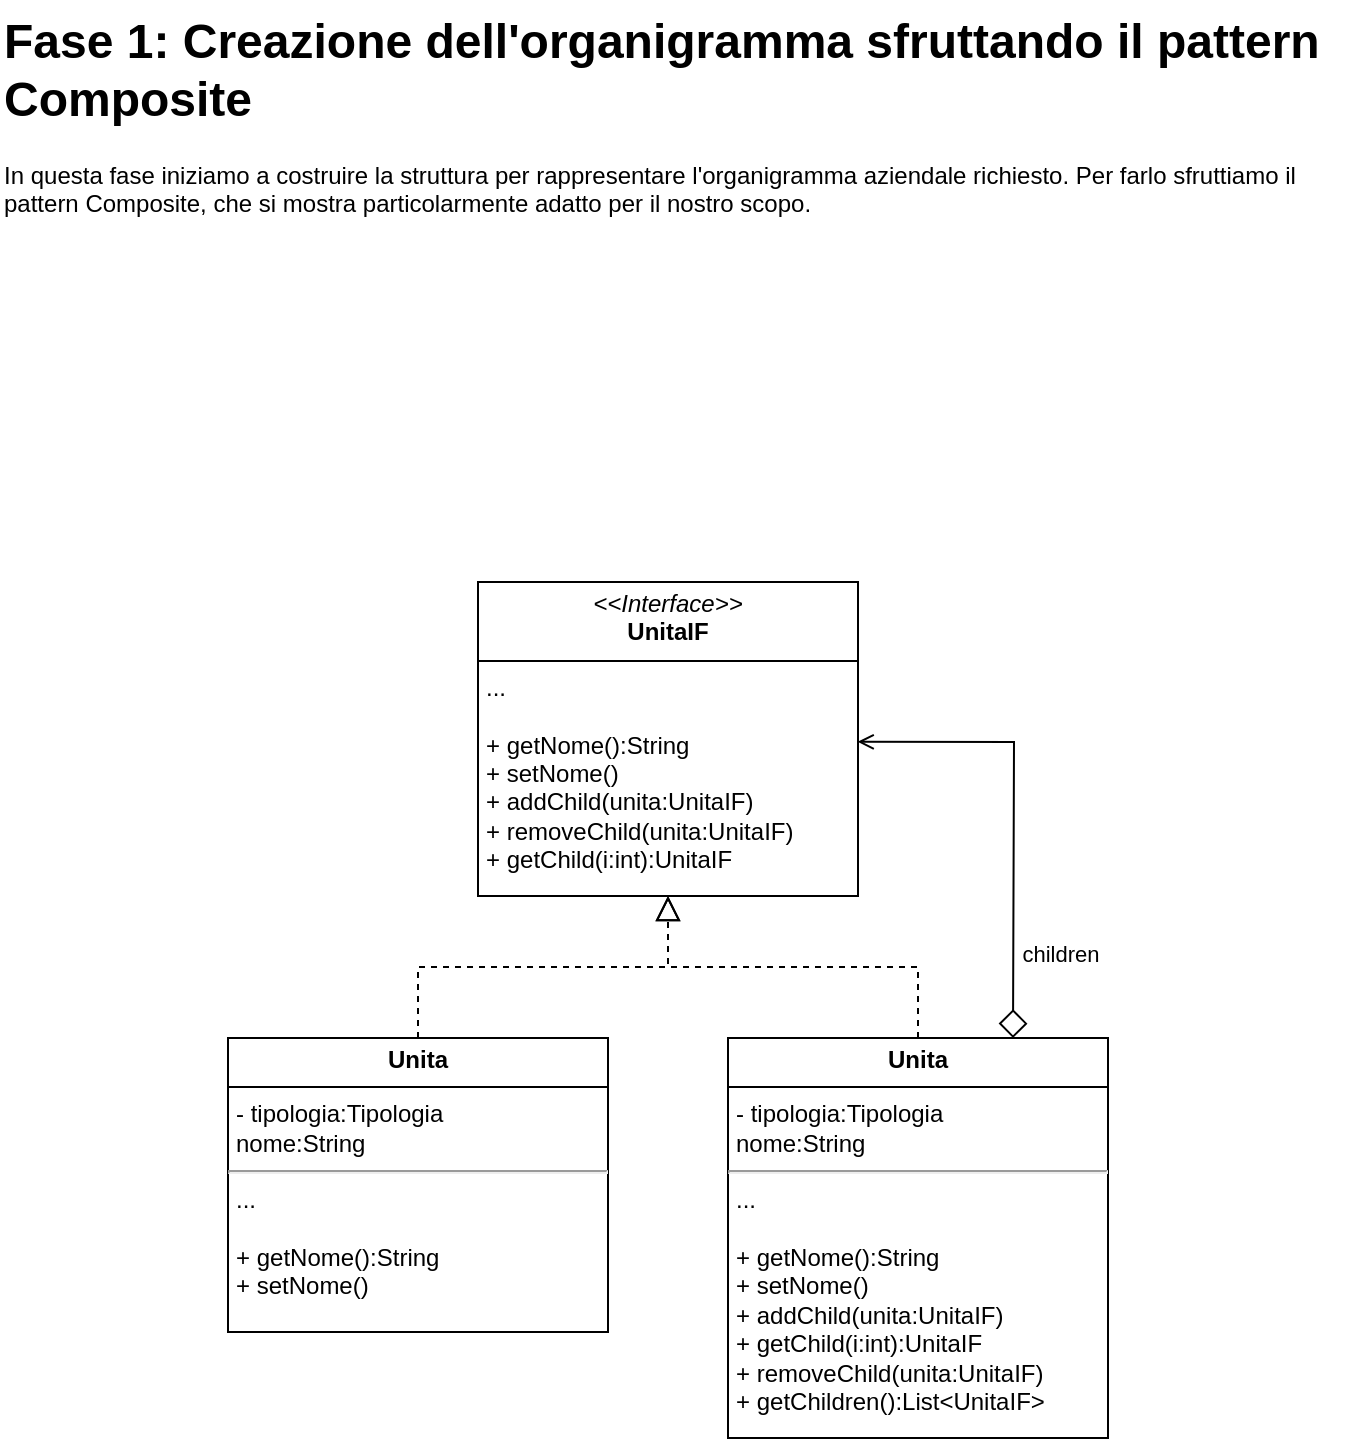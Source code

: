 <mxfile version="24.7.8" pages="9">
  <diagram id="C5RBs43oDa-KdzZeNtuy" name="Fase 1 - Pattern Composite">
    <mxGraphModel dx="1235" dy="731" grid="1" gridSize="10" guides="1" tooltips="1" connect="1" arrows="1" fold="1" page="1" pageScale="1" pageWidth="827" pageHeight="1169" math="0" shadow="0">
      <root>
        <mxCell id="WIyWlLk6GJQsqaUBKTNV-0" />
        <mxCell id="WIyWlLk6GJQsqaUBKTNV-1" parent="WIyWlLk6GJQsqaUBKTNV-0" />
        <mxCell id="zkfFHV4jXpPFQw0GAbJ--12" value="" style="endArrow=block;endSize=10;endFill=0;shadow=0;strokeWidth=1;rounded=0;curved=0;edgeStyle=elbowEdgeStyle;elbow=vertical;dashed=1;entryX=0.5;entryY=1;entryDx=0;entryDy=0;exitX=0.5;exitY=0;exitDx=0;exitDy=0;" parent="WIyWlLk6GJQsqaUBKTNV-1" source="zX_m-3WCsw0XuXSlvTuy-0" target="zX_m-3WCsw0XuXSlvTuy-2" edge="1">
          <mxGeometry width="160" relative="1" as="geometry">
            <mxPoint x="319.0" y="592.0" as="sourcePoint" />
            <mxPoint x="414" y="530" as="targetPoint" />
          </mxGeometry>
        </mxCell>
        <mxCell id="zkfFHV4jXpPFQw0GAbJ--16" value="" style="endArrow=block;endSize=10;endFill=0;shadow=0;strokeWidth=1;rounded=0;curved=0;edgeStyle=elbowEdgeStyle;elbow=vertical;dashed=1;entryX=0.5;entryY=1;entryDx=0;entryDy=0;exitX=0.5;exitY=0;exitDx=0;exitDy=0;" parent="WIyWlLk6GJQsqaUBKTNV-1" source="zX_m-3WCsw0XuXSlvTuy-1" target="zX_m-3WCsw0XuXSlvTuy-2" edge="1">
          <mxGeometry width="160" relative="1" as="geometry">
            <mxPoint x="525.5" y="592.0" as="sourcePoint" />
            <mxPoint x="414" y="530" as="targetPoint" />
          </mxGeometry>
        </mxCell>
        <mxCell id="prRXXPR9L9QoltXzAuqN-13" value="" style="endArrow=open;html=1;rounded=0;exitX=0.75;exitY=0;exitDx=0;exitDy=0;entryX=0.999;entryY=0.509;entryDx=0;entryDy=0;endFill=0;startArrow=diamond;startFill=0;startSize=12;entryPerimeter=0;" parent="WIyWlLk6GJQsqaUBKTNV-1" source="zX_m-3WCsw0XuXSlvTuy-1" target="zX_m-3WCsw0XuXSlvTuy-2" edge="1">
          <mxGeometry width="50" height="50" relative="1" as="geometry">
            <mxPoint x="568.25" y="592.0" as="sourcePoint" />
            <mxPoint x="499" y="457" as="targetPoint" />
            <Array as="points">
              <mxPoint x="587" y="451" />
            </Array>
          </mxGeometry>
        </mxCell>
        <mxCell id="prRXXPR9L9QoltXzAuqN-14" value="children" style="edgeLabel;html=1;align=center;verticalAlign=middle;resizable=0;points=[];" parent="prRXXPR9L9QoltXzAuqN-13" vertex="1" connectable="0">
          <mxGeometry x="-0.721" y="-1" relative="1" as="geometry">
            <mxPoint x="22" y="-11" as="offset" />
          </mxGeometry>
        </mxCell>
        <mxCell id="091SpdAX2npHAql9HMEn-0" value="&lt;h1 style=&quot;margin-top: 0px;&quot;&gt;Fase 1: Creazione dell&#39;organigramma sfruttando il pattern Composite&lt;/h1&gt;&lt;p&gt;In questa fase iniziamo a costruire la struttura per rappresentare l&#39;organigramma aziendale richiesto. Per farlo sfruttiamo il pattern Composite, che si mostra particolarmente adatto per il nostro scopo.&lt;/p&gt;" style="text;html=1;whiteSpace=wrap;overflow=hidden;rounded=0;" parent="WIyWlLk6GJQsqaUBKTNV-1" vertex="1">
          <mxGeometry x="80" y="80" width="680" height="120" as="geometry" />
        </mxCell>
        <mxCell id="zX_m-3WCsw0XuXSlvTuy-0" value="&lt;p style=&quot;margin:0px;margin-top:4px;text-align:center;&quot;&gt;&lt;b&gt;Unita&lt;/b&gt;&lt;/p&gt;&lt;hr size=&quot;1&quot; style=&quot;border-style:solid;&quot;&gt;&lt;p style=&quot;margin:0px;margin-left:4px;&quot;&gt;&lt;span style=&quot;text-wrap: nowrap;&quot;&gt;-&amp;nbsp;&lt;/span&gt;&lt;span style=&quot;text-wrap: nowrap; background-color: initial;&quot;&gt;tipologia:Tipologia&lt;/span&gt;&lt;/p&gt;&lt;p style=&quot;margin:0px;margin-left:4px;&quot;&gt;&lt;span style=&quot;text-wrap: nowrap;&quot;&gt;nome:String&lt;/span&gt;&lt;span style=&quot;text-wrap: nowrap; background-color: initial;&quot;&gt;&lt;br&gt;&lt;/span&gt;&lt;/p&gt;&lt;hr&gt;&lt;p style=&quot;margin:0px;margin-left:4px;&quot;&gt;&lt;span style=&quot;background-color: initial; text-wrap: nowrap;&quot;&gt;...&lt;/span&gt;&lt;/p&gt;&lt;p style=&quot;margin:0px;margin-left:4px;&quot;&gt;&lt;span style=&quot;background-color: initial; text-wrap: nowrap;&quot;&gt;&lt;br&gt;&lt;/span&gt;&lt;/p&gt;&lt;p style=&quot;margin:0px;margin-left:4px;&quot;&gt;&lt;span style=&quot;text-wrap: nowrap;&quot;&gt;+ getNome():String&lt;/span&gt;&lt;br&gt;&lt;/p&gt;&lt;p style=&quot;margin:0px;margin-left:4px;&quot;&gt;&lt;span style=&quot;text-wrap: nowrap;&quot;&gt;+ setNome()&lt;/span&gt;&lt;span style=&quot;text-wrap: nowrap;&quot;&gt;&lt;br&gt;&lt;/span&gt;&lt;/p&gt;" style="verticalAlign=top;align=left;overflow=fill;html=1;whiteSpace=wrap;" vertex="1" parent="WIyWlLk6GJQsqaUBKTNV-1">
          <mxGeometry x="194" y="599" width="190" height="147" as="geometry" />
        </mxCell>
        <mxCell id="zX_m-3WCsw0XuXSlvTuy-1" value="&lt;p style=&quot;margin:0px;margin-top:4px;text-align:center;&quot;&gt;&lt;b&gt;Unita&lt;/b&gt;&lt;/p&gt;&lt;hr size=&quot;1&quot; style=&quot;border-style:solid;&quot;&gt;&lt;p style=&quot;margin:0px;margin-left:4px;&quot;&gt;&lt;span style=&quot;text-wrap: nowrap;&quot;&gt;-&amp;nbsp;&lt;/span&gt;&lt;span style=&quot;text-wrap: nowrap; background-color: initial;&quot;&gt;tipologia:Tipologia&lt;/span&gt;&lt;/p&gt;&lt;p style=&quot;margin:0px;margin-left:4px;&quot;&gt;&lt;span style=&quot;text-wrap: nowrap;&quot;&gt;nome:String&lt;/span&gt;&lt;span style=&quot;text-wrap: nowrap; background-color: initial;&quot;&gt;&lt;br&gt;&lt;/span&gt;&lt;/p&gt;&lt;hr&gt;&lt;p style=&quot;margin:0px;margin-left:4px;&quot;&gt;&lt;span style=&quot;background-color: initial; text-wrap: nowrap;&quot;&gt;...&lt;/span&gt;&lt;/p&gt;&lt;p style=&quot;margin:0px;margin-left:4px;&quot;&gt;&lt;span style=&quot;background-color: initial; text-wrap: nowrap;&quot;&gt;&lt;br&gt;&lt;/span&gt;&lt;/p&gt;&lt;p style=&quot;margin:0px;margin-left:4px;&quot;&gt;&lt;span style=&quot;text-wrap: nowrap;&quot;&gt;+ getNome():String&lt;/span&gt;&lt;br&gt;&lt;/p&gt;&lt;p style=&quot;margin:0px;margin-left:4px;&quot;&gt;&lt;span style=&quot;text-wrap: nowrap;&quot;&gt;+ setNome()&lt;/span&gt;&lt;span style=&quot;text-wrap: nowrap;&quot;&gt;&lt;br&gt;&lt;/span&gt;&lt;/p&gt;&lt;p style=&quot;margin:0px;margin-left:4px;&quot;&gt;&lt;span style=&quot;text-wrap: nowrap;&quot;&gt;+ addChild(unita:UnitaIF)&lt;/span&gt;&lt;span style=&quot;text-wrap: nowrap;&quot;&gt;&lt;br&gt;&lt;/span&gt;&lt;/p&gt;&lt;p style=&quot;margin:0px;margin-left:4px;&quot;&gt;+ getChild(i:int):UnitaIF&lt;span style=&quot;text-wrap: nowrap;&quot;&gt;&lt;br&gt;&lt;/span&gt;&lt;/p&gt;&lt;p style=&quot;margin:0px;margin-left:4px;&quot;&gt;+ removeChild(unita:UnitaIF)&lt;br&gt;&lt;/p&gt;&lt;p style=&quot;margin:0px;margin-left:4px;&quot;&gt;+ getChildren():List&amp;lt;UnitaIF&amp;gt;&lt;br&gt;&lt;/p&gt;" style="verticalAlign=top;align=left;overflow=fill;html=1;whiteSpace=wrap;" vertex="1" parent="WIyWlLk6GJQsqaUBKTNV-1">
          <mxGeometry x="444" y="599" width="190" height="200" as="geometry" />
        </mxCell>
        <mxCell id="zX_m-3WCsw0XuXSlvTuy-2" value="&lt;p style=&quot;margin:0px;margin-top:4px;text-align:center;&quot;&gt;&lt;i&gt;&amp;lt;&amp;lt;Interface&amp;gt;&amp;gt;&lt;/i&gt;&lt;br&gt;&lt;b&gt;UnitaIF&lt;/b&gt;&lt;/p&gt;&lt;hr size=&quot;1&quot; style=&quot;border-style:solid;&quot;&gt;&lt;p style=&quot;margin:0px;margin-left:4px;&quot;&gt;&lt;/p&gt;&lt;p style=&quot;margin:0px;margin-left:4px;&quot;&gt;...&lt;/p&gt;&lt;p style=&quot;margin:0px;margin-left:4px;&quot;&gt;&lt;br&gt;&lt;/p&gt;&lt;p style=&quot;margin:0px;margin-left:4px;&quot;&gt;&lt;span style=&quot;text-wrap: nowrap;&quot;&gt;+ getNome():String&lt;/span&gt;&lt;br&gt;&lt;/p&gt;&lt;p style=&quot;margin:0px;margin-left:4px;&quot;&gt;&lt;span style=&quot;text-wrap: nowrap;&quot;&gt;+ setNome()&lt;/span&gt;&lt;span style=&quot;text-wrap: nowrap;&quot;&gt;&lt;br&gt;&lt;/span&gt;&lt;/p&gt;&lt;p style=&quot;margin:0px;margin-left:4px;&quot;&gt;&lt;span style=&quot;text-wrap: nowrap;&quot;&gt;+ addChild(unita:UnitaIF)&lt;/span&gt;&lt;span style=&quot;text-wrap: nowrap;&quot;&gt;&lt;br&gt;&lt;/span&gt;&lt;/p&gt;&lt;p style=&quot;margin:0px;margin-left:4px;&quot;&gt;+ removeChild(unita:UnitaIF)&lt;span style=&quot;text-wrap: nowrap;&quot;&gt;&lt;br&gt;&lt;/span&gt;&lt;/p&gt;&lt;p style=&quot;margin:0px;margin-left:4px;&quot;&gt;+ getChild(i:int):UnitaIF&lt;span style=&quot;text-wrap: nowrap;&quot;&gt;&lt;br&gt;&lt;/span&gt;&lt;/p&gt;" style="verticalAlign=top;align=left;overflow=fill;html=1;whiteSpace=wrap;" vertex="1" parent="WIyWlLk6GJQsqaUBKTNV-1">
          <mxGeometry x="319" y="371" width="190" height="157" as="geometry" />
        </mxCell>
      </root>
    </mxGraphModel>
  </diagram>
  <diagram id="zwyY6L2nezKvZ6c99CWX" name="Fase 2 - Pattern Observer">
    <mxGraphModel dx="1235" dy="731" grid="1" gridSize="10" guides="1" tooltips="1" connect="1" arrows="1" fold="1" page="1" pageScale="1" pageWidth="827" pageHeight="1169" math="0" shadow="0">
      <root>
        <mxCell id="0" />
        <mxCell id="1" parent="0" />
        <mxCell id="XbpROUw0ri3JfSk3u6la-35" value="" style="edgeStyle=orthogonalEdgeStyle;rounded=0;orthogonalLoop=1;jettySize=auto;html=1;startArrow=diamondThin;startFill=0;startSize=12;exitX=1;exitY=0.5;exitDx=0;exitDy=0;entryX=0;entryY=0.5;entryDx=0;entryDy=0;endArrow=open;endFill=0;" parent="1" source="wFXLG3sIARUn2MWzjP7r-20" target="wFXLG3sIARUn2MWzjP7r-26" edge="1">
          <mxGeometry relative="1" as="geometry">
            <mxPoint x="412" y="407" as="sourcePoint" />
            <mxPoint x="553" y="407" as="targetPoint" />
          </mxGeometry>
        </mxCell>
        <mxCell id="OfQ0PNb6QbK-MmwbjpDj-2" value="observers" style="edgeLabel;html=1;align=center;verticalAlign=middle;resizable=0;points=[];" parent="XbpROUw0ri3JfSk3u6la-35" vertex="1" connectable="0">
          <mxGeometry x="-0.467" y="2" relative="1" as="geometry">
            <mxPoint y="-10" as="offset" />
          </mxGeometry>
        </mxCell>
        <mxCell id="XbpROUw0ri3JfSk3u6la-13" value="" style="endArrow=block;endSize=10;endFill=0;shadow=0;strokeWidth=1;rounded=0;curved=0;edgeStyle=elbowEdgeStyle;elbow=vertical;dashed=1;entryX=0.5;entryY=1;entryDx=0;entryDy=0;exitX=0.5;exitY=0;exitDx=0;exitDy=0;" parent="1" source="wFXLG3sIARUn2MWzjP7r-22" target="wFXLG3sIARUn2MWzjP7r-20" edge="1">
          <mxGeometry width="160" relative="1" as="geometry">
            <mxPoint x="135" y="572" as="sourcePoint" />
            <mxPoint x="230" y="480" as="targetPoint" />
            <Array as="points">
              <mxPoint x="200" y="540" />
            </Array>
          </mxGeometry>
        </mxCell>
        <mxCell id="XbpROUw0ri3JfSk3u6la-23" value="" style="endArrow=block;endSize=10;endFill=0;shadow=0;strokeWidth=1;rounded=0;curved=0;edgeStyle=elbowEdgeStyle;elbow=vertical;dashed=1;exitX=0.5;exitY=0;exitDx=0;exitDy=0;entryX=0.5;entryY=1;entryDx=0;entryDy=0;" parent="1" source="wFXLG3sIARUn2MWzjP7r-24" target="wFXLG3sIARUn2MWzjP7r-20" edge="1">
          <mxGeometry width="160" relative="1" as="geometry">
            <mxPoint x="354" y="573" as="sourcePoint" />
            <mxPoint x="239" y="481" as="targetPoint" />
            <Array as="points">
              <mxPoint x="300" y="540" />
            </Array>
          </mxGeometry>
        </mxCell>
        <mxCell id="dv5olnQWxSan3haJfNEE-3" value="" style="edgeStyle=orthogonalEdgeStyle;rounded=0;orthogonalLoop=1;jettySize=auto;html=1;entryX=0.511;entryY=0;entryDx=0;entryDy=0;exitX=0.5;exitY=1;exitDx=0;exitDy=0;endArrow=none;endFill=0;startArrow=block;startFill=0;dashed=1;entryPerimeter=0;" parent="1" source="wFXLG3sIARUn2MWzjP7r-26" target="cPAPYcfW4mj2ZW5Q-SIM-6" edge="1">
          <mxGeometry relative="1" as="geometry">
            <mxPoint x="623" y="490" as="sourcePoint" />
            <mxPoint x="638" y="740" as="targetPoint" />
          </mxGeometry>
        </mxCell>
        <mxCell id="wFXLG3sIARUn2MWzjP7r-20" value="&lt;p style=&quot;margin:0px;margin-top:4px;text-align:center;&quot;&gt;&lt;i&gt;&amp;lt;&amp;lt;Interface&amp;gt;&amp;gt;&lt;/i&gt;&lt;br&gt;&lt;b&gt;UnitaIF&lt;/b&gt;&lt;/p&gt;&lt;hr size=&quot;1&quot; style=&quot;border-style:solid;&quot;&gt;&lt;p style=&quot;margin:0px;margin-left:4px;&quot;&gt;&lt;/p&gt;&lt;p style=&quot;margin:0px;margin-left:4px;&quot;&gt;...&lt;/p&gt;&lt;p style=&quot;margin:0px;margin-left:4px;&quot;&gt;&lt;br&gt;&lt;/p&gt;&lt;p style=&quot;margin:0px;margin-left:4px;&quot;&gt;+ attach(obs:Observer)&lt;br&gt;+ detach(obs:Observer)&lt;/p&gt;&lt;p style=&quot;margin:0px;margin-left:4px;&quot;&gt;+ notifyObservers()&lt;/p&gt;" style="verticalAlign=top;align=left;overflow=fill;html=1;whiteSpace=wrap;" parent="1" vertex="1">
          <mxGeometry x="145" y="344" width="190" height="126" as="geometry" />
        </mxCell>
        <mxCell id="wFXLG3sIARUn2MWzjP7r-22" value="&lt;p style=&quot;margin:0px;margin-top:4px;text-align:center;&quot;&gt;&lt;b&gt;UnitaIF&lt;/b&gt;&lt;/p&gt;&lt;hr size=&quot;1&quot; style=&quot;border-style:solid;&quot;&gt;&lt;p style=&quot;margin:0px;margin-left:4px;&quot;&gt;&lt;/p&gt;&lt;p style=&quot;margin:0px;margin-left:4px;&quot;&gt;...&lt;/p&gt;" style="verticalAlign=top;align=left;overflow=fill;html=1;whiteSpace=wrap;" parent="1" vertex="1">
          <mxGeometry x="64" y="587.5" width="161" height="55" as="geometry" />
        </mxCell>
        <mxCell id="wFXLG3sIARUn2MWzjP7r-24" value="&lt;p style=&quot;margin:0px;margin-top:4px;text-align:center;&quot;&gt;&lt;b&gt;OrganoGestione&lt;/b&gt;&lt;/p&gt;&lt;hr size=&quot;1&quot; style=&quot;border-style:solid;&quot;&gt;&lt;p style=&quot;margin:0px;margin-left:4px;&quot;&gt;&lt;/p&gt;&lt;p style=&quot;margin:0px;margin-left:4px;&quot;&gt;...&lt;/p&gt;" style="verticalAlign=top;align=left;overflow=fill;html=1;whiteSpace=wrap;" parent="1" vertex="1">
          <mxGeometry x="265" y="587.5" width="161" height="55" as="geometry" />
        </mxCell>
        <mxCell id="wFXLG3sIARUn2MWzjP7r-26" value="&lt;p style=&quot;margin:0px;margin-top:4px;text-align:center;&quot;&gt;&lt;i&gt;&amp;lt;&amp;lt;Interface&amp;gt;&amp;gt;&lt;/i&gt;&lt;br&gt;&lt;b&gt;Observer&lt;/b&gt;&lt;/p&gt;&lt;hr size=&quot;1&quot; style=&quot;border-style:solid;&quot;&gt;&lt;p style=&quot;margin:0px;margin-left:4px;&quot;&gt;&lt;/p&gt;&lt;p style=&quot;margin:0px;margin-left:4px;&quot;&gt;&lt;span style=&quot;color: rgba(0, 0, 0, 0); font-family: monospace; font-size: 0px; text-wrap: nowrap;&quot;&gt;%3CmxGraphModel%3E%3Croot%3E%3CmxCell%20id%3D%220%22%2F%3E%3CmxCell%20id%3D%221%22%20parent%3D%220%22%2F%3E%3CmxCell%20id%3D%222%22%20value%3D%22%26lt%3Bp%20style%3D%26quot%3Bmargin%3A0px%3Bmargin-top%3A4px%3Btext-align%3Acenter%3B%26quot%3B%26gt%3B%26lt%3Bi%26gt%3B%26amp%3Blt%3B%26amp%3Blt%3BInterface%26amp%3Bgt%3B%26amp%3Bgt%3B%26lt%3B%2Fi%26gt%3B%26lt%3Bbr%26gt%3B%26lt%3Bb%26gt%3BUnitaIF%26lt%3B%2Fb%26gt%3B%26lt%3B%2Fp%26gt%3B%26lt%3Bhr%20size%3D%26quot%3B1%26quot%3B%20style%3D%26quot%3Bborder-style%3Asolid%3B%26quot%3B%26gt%3B%26lt%3Bp%20style%3D%26quot%3Bmargin%3A0px%3Bmargin-left%3A4px%3B%26quot%3B%26gt%3B%26lt%3B%2Fp%26gt%3B%26lt%3Bp%20style%3D%26quot%3Bmargin%3A0px%3Bmargin-left%3A4px%3B%26quot%3B%26gt%3B...%26lt%3B%2Fp%26gt%3B%26lt%3Bp%20style%3D%26quot%3Bmargin%3A0px%3Bmargin-left%3A4px%3B%26quot%3B%26gt%3B%26lt%3Bbr%26gt%3B%26lt%3B%2Fp%26gt%3B%26lt%3Bp%20style%3D%26quot%3Bmargin%3A0px%3Bmargin-left%3A4px%3B%26quot%3B%26gt%3B%2B%20attach(obs%3AObserver)%26lt%3Bbr%26gt%3B%2B%20detach(obs%3AObserver)%26lt%3B%2Fp%26gt%3B%26lt%3Bp%20style%3D%26quot%3Bmargin%3A0px%3Bmargin-left%3A4px%3B%26quot%3B%26gt%3B%2B%20notify()%26lt%3B%2Fp%26gt%3B%22%20style%3D%22verticalAlign%3Dtop%3Balign%3Dleft%3Boverflow%3Dfill%3Bhtml%3D1%3BwhiteSpace%3Dwrap%3B%22%20vertex%3D%221%22%20parent%3D%221%22%3E%3CmxGeometry%20x%3D%22310%22%20y%3D%22364%22%20width%3D%22190%22%20height%3D%22126%22%20as%3D%22geometry%22%2F%3E%3C%2FmxCell%3E%3C%2Froot%3E%3C%2FmxGraphModel%3E&lt;/span&gt;&lt;span style=&quot;text-wrap: nowrap; background-color: initial;&quot;&gt;+ update(unita:UnitaIF)&lt;/span&gt;&lt;span style=&quot;background-color: initial; color: rgba(0, 0, 0, 0); font-family: monospace; font-size: 0px; text-wrap: nowrap;&quot;&gt;3CmxGraphModel%3E%3Croot%3E%3CmxCell%20id%3D%220%22%2F%3E%3CmxCell%20id%3D%221%22%20parent%3D%220%22%2F%3E%3CmxCell%20id%3D%222%22%20value%3D%22%26lt%3Bp%20style%3D%26quot%3Bmargin%3A0px%3Bmargin-top%3A4px%3Btext-align%3Acenter%3B%26quot%3B%26gt%3B%26lt%3Bi%26gt%3B%26amp%3Blt%3B%26amp%3Blt%3BInterface%26amp%3Bgt%3B%26amp%3Bgt%3B%26lt%3B%2Fi%26gt%3B%26lt%3Bbr%26gt%3B%26lt%3Bb%26gt%3BUnitaIF%26lt%3B%2Fb%26gt%3B%26lt%3B%2Fp%26gt%3B%26lt%3Bhr%20size%3D%26quot%3B1%26quot%3B%20style%3D%26quot%3Bborder-style%3Asolid%3B%26quot%3B%26gt%3B%26lt%3Bp%20style%3D%26quot%3Bmargin%3A0px%3Bmargin-left%3A4px%3B%26quot%3B%26gt%3B%26lt%3B%2Fp%26gt%3B%26lt%3Bp%20style%3D%26quot%3Bmargin%3A0px%3Bmargin-left%3A4px%3B%26quot%3B%26gt%3B...%26lt%3B%2Fp%26gt%3B%26lt%3Bp%20style%3D%26quot%3Bmargin%3A0px%3Bmargin-left%3A4px%3B%26quot%3B%26gt%3B%26lt%3Bbr%26gt%3B%26lt%3B%2Fp%26gt%3B%26lt%3Bp%20style%3D%26quot%3Bmargin%3A0px%3Bmargin-left%3A4px%3B%26quot%3B%26gt%3B%2B%20attach(obs%3AObserver)%26lt%3Bbr%26gt%3B%2B%20detach(obs%3AObserver)%26lt%3B%2Fp%26gt%3B%26lt%3Bp%20style%3D%26quot%3Bmargin%3A0px%3Bmargin-left%3A4px%3B%26quot%3B%26gt%3B%2B%20notify()%26lt%3B%2Fp%26gt%3B%22%20style%3D%22verticalAlign%3Dtop%3Balign%3Dleft%3Boverflow%3Dfill%3Bhtml%3D1%3BwhiteSpace%3Dwrap%3B%22%20vertex%3D%221%22%20parent%3D%221%22%3E%3CmxGeometry%20x%3D%22310%22%20y%3D%22364%22%20width%3D%22190%22%20height%3D%22126%22%20as%3D%22geometry%22%2F%3E%3C%2FmxCell%3E%3C%2Froot%3E%3C%2FmxGraphModel%3E&lt;/span&gt;&lt;/p&gt;" style="verticalAlign=top;align=left;overflow=fill;html=1;whiteSpace=wrap;" parent="1" vertex="1">
          <mxGeometry x="543" y="367" width="190" height="80" as="geometry" />
        </mxCell>
        <mxCell id="0oYCy4152d5tk_tsPEsI-1" value="for all o in observers {&lt;div style=&quot;font-size: 12px;&quot;&gt;&amp;nbsp; &amp;nbsp; o.update(this)&lt;/div&gt;&lt;div style=&quot;font-size: 12px;&quot;&gt;}&lt;/div&gt;" style="shape=note2;boundedLbl=1;whiteSpace=wrap;html=1;size=17;verticalAlign=middle;align=left;fontSize=12;spacing=8;" parent="1" vertex="1">
          <mxGeometry x="426" y="470" width="160" height="60" as="geometry" />
        </mxCell>
        <mxCell id="OfQ0PNb6QbK-MmwbjpDj-1" style="edgeStyle=orthogonalEdgeStyle;rounded=0;orthogonalLoop=1;jettySize=auto;html=1;endArrow=none;endFill=0;dashed=1;exitX=0;exitY=0.5;exitDx=0;exitDy=0;exitPerimeter=0;entryX=0.626;entryY=0.881;entryDx=0;entryDy=0;entryPerimeter=0;" parent="1" source="0oYCy4152d5tk_tsPEsI-1" target="wFXLG3sIARUn2MWzjP7r-20" edge="1">
          <mxGeometry relative="1" as="geometry">
            <mxPoint x="364" y="455" as="sourcePoint" />
            <Array as="points">
              <mxPoint x="370" y="500" />
              <mxPoint x="370" y="455" />
            </Array>
          </mxGeometry>
        </mxCell>
        <mxCell id="fYGQK_he9FBjWMky9xGV-1" value="Il ConcreteObserver sarà un elemento&amp;nbsp;&lt;div&gt;grafico che dovrà essere avvisato&amp;nbsp;&lt;/div&gt;&lt;div&gt;dei cambiamenti&lt;/div&gt;" style="text;html=1;align=left;verticalAlign=middle;resizable=0;points=[];autosize=1;strokeColor=none;fillColor=none;" parent="1" vertex="1">
          <mxGeometry x="440" y="1010" width="230" height="60" as="geometry" />
        </mxCell>
        <mxCell id="7x5E-cs_1hSH6AEnqLN9-1" value="&lt;h1 style=&quot;margin-top: 0px;&quot;&gt;Fase 2: Integrazione del pattern Observer&lt;/h1&gt;&lt;p&gt;Essendo richiesta l&#39;implementazione di un&#39;interfaccia grafica, implemento il pattern Observer per notificare, in un secondo momento, i cambiamenti alla struttura dati a chi gestisce la visualizzazione di tale struttura.&lt;/p&gt;&lt;p&gt;N.B.: stiamo usando il pattern Observer per un osservatore con più subjects&lt;/p&gt;" style="text;html=1;whiteSpace=wrap;overflow=hidden;rounded=0;" parent="1" vertex="1">
          <mxGeometry x="80" y="80" width="680" height="120" as="geometry" />
        </mxCell>
        <mxCell id="oklzYUR6lVe_oUXABhqP-2" value="u.attach(this)" style="shape=note2;boundedLbl=1;whiteSpace=wrap;html=1;size=17;verticalAlign=middle;align=left;fontSize=12;spacing=8;" parent="1" vertex="1">
          <mxGeometry x="470" y="890" width="134" height="60" as="geometry" />
        </mxCell>
        <mxCell id="G9vArkuZTmPZGnFocUjc-1" value="" style="endArrow=open;html=1;rounded=0;exitX=0.75;exitY=0;exitDx=0;exitDy=0;entryX=1;entryY=0.761;entryDx=0;entryDy=0;endFill=0;startArrow=diamond;startFill=0;startSize=12;entryPerimeter=0;" parent="1" source="wFXLG3sIARUn2MWzjP7r-24" target="wFXLG3sIARUn2MWzjP7r-20" edge="1">
          <mxGeometry width="50" height="50" relative="1" as="geometry">
            <mxPoint x="404" y="575" as="sourcePoint" />
            <mxPoint x="335" y="440" as="targetPoint" />
            <Array as="points">
              <mxPoint x="386" y="440" />
            </Array>
          </mxGeometry>
        </mxCell>
        <mxCell id="G9vArkuZTmPZGnFocUjc-2" value="children" style="edgeLabel;html=1;align=center;verticalAlign=middle;resizable=0;points=[];" parent="G9vArkuZTmPZGnFocUjc-1" vertex="1" connectable="0">
          <mxGeometry x="-0.721" y="-1" relative="1" as="geometry">
            <mxPoint x="20" y="-1" as="offset" />
          </mxGeometry>
        </mxCell>
        <mxCell id="cPAPYcfW4mj2ZW5Q-SIM-5" style="edgeStyle=orthogonalEdgeStyle;rounded=0;orthogonalLoop=1;jettySize=auto;html=1;endArrow=block;endFill=0;dashed=1;" parent="1" source="cPAPYcfW4mj2ZW5Q-SIM-2" target="wFXLG3sIARUn2MWzjP7r-26" edge="1">
          <mxGeometry relative="1" as="geometry">
            <Array as="points">
              <mxPoint x="420" y="680" />
              <mxPoint x="638" y="680" />
            </Array>
          </mxGeometry>
        </mxCell>
        <mxCell id="cPAPYcfW4mj2ZW5Q-SIM-2" value="&lt;p style=&quot;margin:0px;margin-top:4px;text-align:center;&quot;&gt;&lt;b&gt;ElencoDipendenti&lt;/b&gt;&lt;/p&gt;&lt;hr size=&quot;1&quot; style=&quot;border-style:solid;&quot;&gt;&lt;p style=&quot;margin:0px;margin-left:4px;&quot;&gt;&lt;span style=&quot;text-wrap: nowrap;&quot;&gt;- u:Unita&lt;/span&gt;&lt;/p&gt;&lt;hr&gt;&lt;p style=&quot;margin:0px;margin-left:4px;&quot;&gt;&lt;span style=&quot;background-color: initial; text-wrap: nowrap;&quot;&gt;...&lt;/span&gt;&lt;/p&gt;&lt;p style=&quot;margin:0px;margin-left:4px;&quot;&gt;&lt;span style=&quot;background-color: initial; text-wrap: nowrap;&quot;&gt;&lt;br&gt;&lt;/span&gt;&lt;/p&gt;&lt;p style=&quot;margin:0px;margin-left:4px;&quot;&gt;&lt;span style=&quot;background-color: initial; text-wrap: nowrap;&quot;&gt;+ update(unita:UnitaIF)&lt;/span&gt;&lt;br&gt;&lt;/p&gt;" style="verticalAlign=top;align=left;overflow=fill;html=1;whiteSpace=wrap;" parent="1" vertex="1">
          <mxGeometry x="325" y="740" width="190" height="110" as="geometry" />
        </mxCell>
        <mxCell id="cPAPYcfW4mj2ZW5Q-SIM-6" value="&lt;p style=&quot;margin:0px;margin-top:4px;text-align:center;&quot;&gt;&lt;b&gt;ViewPanel&lt;/b&gt;&lt;/p&gt;&lt;hr size=&quot;1&quot; style=&quot;border-style:solid;&quot;&gt;&lt;p style=&quot;margin:0px;margin-left:4px;&quot;&gt;&lt;span style=&quot;text-wrap: nowrap;&quot;&gt;- u:Unita&lt;/span&gt;&lt;/p&gt;&lt;hr&gt;&lt;p style=&quot;margin:0px;margin-left:4px;&quot;&gt;&lt;span style=&quot;background-color: initial; text-wrap: nowrap;&quot;&gt;...&lt;/span&gt;&lt;/p&gt;&lt;p style=&quot;margin:0px;margin-left:4px;&quot;&gt;&lt;span style=&quot;background-color: initial; text-wrap: nowrap;&quot;&gt;&lt;br&gt;&lt;/span&gt;&lt;/p&gt;&lt;p style=&quot;margin:0px;margin-left:4px;&quot;&gt;&lt;span style=&quot;background-color: initial; text-wrap: nowrap;&quot;&gt;+ update(unita:UnitaIF)&lt;/span&gt;&lt;br&gt;&lt;/p&gt;" style="verticalAlign=top;align=left;overflow=fill;html=1;whiteSpace=wrap;" parent="1" vertex="1">
          <mxGeometry x="541" y="740" width="190" height="110" as="geometry" />
        </mxCell>
        <mxCell id="cPAPYcfW4mj2ZW5Q-SIM-8" style="edgeStyle=orthogonalEdgeStyle;rounded=0;orthogonalLoop=1;jettySize=auto;html=1;dashed=1;endArrow=none;endFill=0;entryX=0.837;entryY=0.636;entryDx=0;entryDy=0;entryPerimeter=0;" parent="1" source="oklzYUR6lVe_oUXABhqP-2" target="cPAPYcfW4mj2ZW5Q-SIM-6" edge="1">
          <mxGeometry relative="1" as="geometry" />
        </mxCell>
        <mxCell id="cPAPYcfW4mj2ZW5Q-SIM-7" style="edgeStyle=orthogonalEdgeStyle;rounded=0;orthogonalLoop=1;jettySize=auto;html=1;dashed=1;endArrow=none;endFill=0;entryX=0.816;entryY=0.636;entryDx=0;entryDy=0;entryPerimeter=0;" parent="1" source="oklzYUR6lVe_oUXABhqP-2" target="cPAPYcfW4mj2ZW5Q-SIM-2" edge="1">
          <mxGeometry relative="1" as="geometry" />
        </mxCell>
        <mxCell id="cPAPYcfW4mj2ZW5Q-SIM-9" value="ElencoDipendenti si trova&lt;div&gt;all&#39;interno di EditUnitaWindow&lt;/div&gt;" style="text;html=1;align=left;verticalAlign=middle;resizable=0;points=[];autosize=1;strokeColor=none;fillColor=none;" parent="1" vertex="1">
          <mxGeometry x="246" y="870" width="180" height="40" as="geometry" />
        </mxCell>
      </root>
    </mxGraphModel>
  </diagram>
  <diagram id="KEx9UnDb_ibtE7nL0ZNn" name="Fase 3 - Pattern Iterator">
    <mxGraphModel dx="1050" dy="621" grid="1" gridSize="10" guides="1" tooltips="1" connect="1" arrows="1" fold="1" page="1" pageScale="1" pageWidth="827" pageHeight="1169" math="0" shadow="0">
      <root>
        <mxCell id="0" />
        <mxCell id="1" parent="0" />
        <mxCell id="kz4GFzzcJdeqb-c4I7S4-2" value="" style="endArrow=block;endSize=10;endFill=0;shadow=0;strokeWidth=1;rounded=0;curved=0;edgeStyle=elbowEdgeStyle;elbow=vertical;dashed=1;entryX=0.5;entryY=1;entryDx=0;entryDy=0;exitX=0.5;exitY=0;exitDx=0;exitDy=0;" parent="1" source="kz4GFzzcJdeqb-c4I7S4-5" target="kz4GFzzcJdeqb-c4I7S4-4" edge="1">
          <mxGeometry width="160" relative="1" as="geometry">
            <mxPoint x="157" y="607" as="sourcePoint" />
            <mxPoint x="252" y="515" as="targetPoint" />
          </mxGeometry>
        </mxCell>
        <mxCell id="kz4GFzzcJdeqb-c4I7S4-3" value="" style="endArrow=block;endSize=10;endFill=0;shadow=0;strokeWidth=1;rounded=0;curved=0;edgeStyle=elbowEdgeStyle;elbow=vertical;dashed=1;exitX=0.5;exitY=0;exitDx=0;exitDy=0;" parent="1" source="kz4GFzzcJdeqb-c4I7S4-6" target="kz4GFzzcJdeqb-c4I7S4-4" edge="1">
          <mxGeometry width="160" relative="1" as="geometry">
            <mxPoint x="376" y="608" as="sourcePoint" />
            <mxPoint x="261" y="516" as="targetPoint" />
          </mxGeometry>
        </mxCell>
        <mxCell id="kz4GFzzcJdeqb-c4I7S4-4" value="&lt;p style=&quot;margin:0px;margin-top:4px;text-align:center;&quot;&gt;&lt;i&gt;&amp;lt;&amp;lt;Interface&amp;gt;&amp;gt;&lt;/i&gt;&lt;br&gt;&lt;b&gt;UnitaIF&lt;/b&gt;&lt;/p&gt;&lt;hr size=&quot;1&quot; style=&quot;border-style:solid;&quot;&gt;&lt;p style=&quot;margin:0px;margin-left:4px;&quot;&gt;&lt;/p&gt;&lt;p style=&quot;margin:0px;margin-left:4px;&quot;&gt;...&lt;/p&gt;&lt;p style=&quot;margin:0px;margin-left:4px;&quot;&gt;&lt;br&gt;&lt;/p&gt;&lt;p style=&quot;margin:0px;margin-left:4px;&quot;&gt;+ iterator():Iterator&lt;/p&gt;" style="verticalAlign=top;align=left;overflow=fill;html=1;whiteSpace=wrap;" parent="1" vertex="1">
          <mxGeometry x="167" y="379" width="190" height="100" as="geometry" />
        </mxCell>
        <mxCell id="kz4GFzzcJdeqb-c4I7S4-5" value="&lt;p style=&quot;margin:0px;margin-top:4px;text-align:center;&quot;&gt;&lt;b&gt;UnitaIF&lt;/b&gt;&lt;/p&gt;&lt;hr size=&quot;1&quot; style=&quot;border-style:solid;&quot;&gt;&lt;p style=&quot;margin:0px;margin-left:4px;&quot;&gt;&lt;/p&gt;&lt;p style=&quot;margin:0px;margin-left:4px;&quot;&gt;...&lt;/p&gt;&lt;p style=&quot;margin:0px;margin-left:4px;&quot;&gt;&lt;br&gt;&lt;/p&gt;&lt;p style=&quot;margin:0px;margin-left:4px;&quot;&gt;+ iterator():Iterator&lt;br&gt;&lt;/p&gt;" style="verticalAlign=top;align=left;overflow=fill;html=1;whiteSpace=wrap;" parent="1" vertex="1">
          <mxGeometry x="81" y="579" width="161" height="89" as="geometry" />
        </mxCell>
        <mxCell id="kz4GFzzcJdeqb-c4I7S4-6" value="&lt;p style=&quot;margin:0px;margin-top:4px;text-align:center;&quot;&gt;&lt;b&gt;OrganoGestione&lt;/b&gt;&lt;/p&gt;&lt;hr size=&quot;1&quot; style=&quot;border-style:solid;&quot;&gt;&lt;p style=&quot;margin:0px;margin-left:4px;&quot;&gt;&lt;/p&gt;&lt;p style=&quot;margin:0px;margin-left:4px;&quot;&gt;...&lt;/p&gt;&lt;p style=&quot;margin:0px;margin-left:4px;&quot;&gt;&lt;br&gt;&lt;/p&gt;&lt;p style=&quot;margin:0px;margin-left:4px;&quot;&gt;+ iterator():Iterator&lt;/p&gt;" style="verticalAlign=top;align=left;overflow=fill;html=1;whiteSpace=wrap;" parent="1" vertex="1">
          <mxGeometry x="282" y="579" width="161" height="89" as="geometry" />
        </mxCell>
        <mxCell id="kz4GFzzcJdeqb-c4I7S4-9" style="edgeStyle=orthogonalEdgeStyle;rounded=0;orthogonalLoop=1;jettySize=auto;html=1;endArrow=none;endFill=0;dashed=1;entryX=0.739;entryY=0.775;entryDx=0;entryDy=0;entryPerimeter=0;" parent="1" source="kz4GFzzcJdeqb-c4I7S4-7" target="kz4GFzzcJdeqb-c4I7S4-6" edge="1">
          <mxGeometry relative="1" as="geometry">
            <mxPoint x="391" y="688" as="targetPoint" />
            <Array as="points">
              <mxPoint x="307" y="688" />
              <mxPoint x="421" y="688" />
              <mxPoint x="421" y="648" />
            </Array>
          </mxGeometry>
        </mxCell>
        <mxCell id="kz4GFzzcJdeqb-c4I7S4-7" value="return new DepthFirstIterator(this)" style="shape=note2;boundedLbl=1;whiteSpace=wrap;html=1;size=17;verticalAlign=middle;align=left;fontSize=12;spacing=8;" parent="1" vertex="1">
          <mxGeometry x="207" y="708" width="200" height="40" as="geometry" />
        </mxCell>
        <mxCell id="kz4GFzzcJdeqb-c4I7S4-8" style="edgeStyle=orthogonalEdgeStyle;rounded=0;orthogonalLoop=1;jettySize=auto;html=1;endArrow=none;endFill=0;dashed=1;exitX=0.5;exitY=0;exitDx=0;exitDy=0;exitPerimeter=0;entryX=0.745;entryY=0.775;entryDx=0;entryDy=0;entryPerimeter=0;" parent="1" source="kz4GFzzcJdeqb-c4I7S4-7" target="kz4GFzzcJdeqb-c4I7S4-5" edge="1">
          <mxGeometry relative="1" as="geometry">
            <mxPoint x="381" y="459" as="sourcePoint" />
            <mxPoint x="201" y="648" as="targetPoint" />
            <Array as="points">
              <mxPoint x="307" y="688" />
              <mxPoint x="261" y="688" />
              <mxPoint x="261" y="649" />
              <mxPoint x="201" y="649" />
            </Array>
          </mxGeometry>
        </mxCell>
        <mxCell id="kz4GFzzcJdeqb-c4I7S4-10" value="&lt;p style=&quot;margin:0px;margin-top:4px;text-align:center;&quot;&gt;&lt;i&gt;&amp;lt;&amp;lt;Interface&amp;gt;&amp;gt;&lt;/i&gt;&lt;br&gt;&lt;b&gt;Iterator&lt;/b&gt;&lt;/p&gt;&lt;hr size=&quot;1&quot; style=&quot;border-style:solid;&quot;&gt;&lt;p style=&quot;margin:0px;margin-left:4px;&quot;&gt;&lt;/p&gt;&lt;p style=&quot;margin:0px;margin-left:4px;&quot;&gt;...&lt;/p&gt;&lt;p style=&quot;margin:0px;margin-left:4px;&quot;&gt;&lt;br&gt;&lt;/p&gt;&lt;p style=&quot;margin:0px;margin-left:4px;&quot;&gt;+ next():T&lt;/p&gt;&lt;p style=&quot;margin:0px;margin-left:4px;&quot;&gt;+ hasNext():boolean&lt;/p&gt;&lt;p style=&quot;margin:0px;margin-left:4px;&quot;&gt;+ currentItem():T&lt;/p&gt;" style="verticalAlign=top;align=left;overflow=fill;html=1;whiteSpace=wrap;" parent="1" vertex="1">
          <mxGeometry x="556" y="379" width="190" height="130" as="geometry" />
        </mxCell>
        <mxCell id="kz4GFzzcJdeqb-c4I7S4-12" style="edgeStyle=orthogonalEdgeStyle;rounded=0;orthogonalLoop=1;jettySize=auto;html=1;dashed=1;endArrow=block;endFill=0;endSize=10;" parent="1" source="kz4GFzzcJdeqb-c4I7S4-11" target="kz4GFzzcJdeqb-c4I7S4-10" edge="1">
          <mxGeometry relative="1" as="geometry" />
        </mxCell>
        <mxCell id="kz4GFzzcJdeqb-c4I7S4-20" style="edgeStyle=orthogonalEdgeStyle;rounded=0;orthogonalLoop=1;jettySize=auto;html=1;entryX=0.5;entryY=1;entryDx=0;entryDy=0;endArrow=open;endFill=0;" parent="1" source="kz4GFzzcJdeqb-c4I7S4-11" target="kz4GFzzcJdeqb-c4I7S4-5" edge="1">
          <mxGeometry relative="1" as="geometry">
            <Array as="points">
              <mxPoint x="651" y="789" />
              <mxPoint x="162" y="789" />
            </Array>
          </mxGeometry>
        </mxCell>
        <mxCell id="kz4GFzzcJdeqb-c4I7S4-11" value="&lt;p style=&quot;margin:0px;margin-top:4px;text-align:center;&quot;&gt;&lt;b&gt;DepthFirstIterator&lt;/b&gt;&lt;/p&gt;&lt;hr size=&quot;1&quot; style=&quot;border-style:solid;&quot;&gt;&lt;p style=&quot;margin:0px;margin-left:4px;&quot;&gt;&lt;/p&gt;&lt;p style=&quot;margin:0px;margin-left:4px;&quot;&gt;...&lt;/p&gt;&lt;p style=&quot;margin:0px;margin-left:4px;&quot;&gt;&lt;br&gt;&lt;/p&gt;&lt;p style=&quot;margin: 0px 0px 0px 4px;&quot;&gt;+ next():T&lt;/p&gt;&lt;p style=&quot;margin: 0px 0px 0px 4px;&quot;&gt;+ hasNext():boolean&lt;/p&gt;&lt;p style=&quot;margin: 0px 0px 0px 4px;&quot;&gt;+ currentItem():T&lt;/p&gt;" style="verticalAlign=top;align=left;overflow=fill;html=1;whiteSpace=wrap;" parent="1" vertex="1">
          <mxGeometry x="556" y="579" width="190" height="110" as="geometry" />
        </mxCell>
        <mxCell id="kz4GFzzcJdeqb-c4I7S4-16" style="edgeStyle=orthogonalEdgeStyle;rounded=0;orthogonalLoop=1;jettySize=auto;html=1;exitX=0;exitY=0.75;exitDx=0;exitDy=0;entryX=0.997;entryY=0.928;entryDx=0;entryDy=0;entryPerimeter=0;endArrow=open;endFill=0;" parent="1" source="kz4GFzzcJdeqb-c4I7S4-11" target="kz4GFzzcJdeqb-c4I7S4-6" edge="1">
          <mxGeometry relative="1" as="geometry" />
        </mxCell>
        <mxCell id="kz4GFzzcJdeqb-c4I7S4-18" style="edgeStyle=orthogonalEdgeStyle;rounded=0;orthogonalLoop=1;jettySize=auto;html=1;exitX=0.001;exitY=0.635;exitDx=0;exitDy=0;entryX=0.998;entryY=0.795;entryDx=0;entryDy=0;entryPerimeter=0;endArrow=none;endFill=0;exitPerimeter=0;startArrow=open;startFill=0;dashed=1;" parent="1" source="kz4GFzzcJdeqb-c4I7S4-11" target="kz4GFzzcJdeqb-c4I7S4-6" edge="1">
          <mxGeometry relative="1" as="geometry">
            <mxPoint x="556" y="649" as="sourcePoint" />
            <mxPoint x="443" y="649" as="targetPoint" />
          </mxGeometry>
        </mxCell>
        <mxCell id="kz4GFzzcJdeqb-c4I7S4-19" value="creates" style="edgeLabel;html=1;align=center;verticalAlign=middle;resizable=0;points=[];" parent="kz4GFzzcJdeqb-c4I7S4-18" vertex="1" connectable="0">
          <mxGeometry x="-0.209" y="1" relative="1" as="geometry">
            <mxPoint x="-15" y="-11" as="offset" />
          </mxGeometry>
        </mxCell>
        <mxCell id="kz4GFzzcJdeqb-c4I7S4-21" style="edgeStyle=orthogonalEdgeStyle;rounded=0;orthogonalLoop=1;jettySize=auto;html=1;entryX=0.423;entryY=1.002;entryDx=0;entryDy=0;entryPerimeter=0;dashed=1;endArrow=open;endFill=0;exitX=0.59;exitY=1.001;exitDx=0;exitDy=0;exitPerimeter=0;" parent="1" source="kz4GFzzcJdeqb-c4I7S4-5" target="kz4GFzzcJdeqb-c4I7S4-11" edge="1">
          <mxGeometry relative="1" as="geometry">
            <mxPoint x="176" y="669" as="sourcePoint" />
            <Array as="points">
              <mxPoint x="176" y="779" />
              <mxPoint x="636" y="779" />
            </Array>
          </mxGeometry>
        </mxCell>
        <mxCell id="kz4GFzzcJdeqb-c4I7S4-23" value="creates" style="edgeLabel;html=1;align=center;verticalAlign=middle;resizable=0;points=[];" parent="kz4GFzzcJdeqb-c4I7S4-21" vertex="1" connectable="0">
          <mxGeometry x="0.084" relative="1" as="geometry">
            <mxPoint y="-10" as="offset" />
          </mxGeometry>
        </mxCell>
        <mxCell id="-P31Z1p1477i0XxdUGL0-1" value="&lt;h1 style=&quot;margin-top: 0px;&quot;&gt;Fase 3: Integrazione del pattern Iterator&lt;/h1&gt;&lt;p&gt;Questo pattern è utile in questo contesto inquanto permette di definire un iteratore per scorrere la struttura che abbiamo definito prima. Essendo una struttura ad albero, implemento l&#39;iteratore sfruttando una ricerca in profondità.&lt;/p&gt;" style="text;html=1;whiteSpace=wrap;overflow=hidden;rounded=0;" parent="1" vertex="1">
          <mxGeometry x="80" y="80" width="680" height="120" as="geometry" />
        </mxCell>
        <mxCell id="NJKNWJpzEO_RxyXSsOn7-1" value="" style="endArrow=open;html=1;rounded=0;exitX=0.896;exitY=0.001;exitDx=0;exitDy=0;entryX=0.999;entryY=0.646;entryDx=0;entryDy=0;endFill=0;startArrow=diamond;startFill=0;startSize=12;exitPerimeter=0;entryPerimeter=0;" parent="1" source="kz4GFzzcJdeqb-c4I7S4-6" target="kz4GFzzcJdeqb-c4I7S4-4" edge="1">
          <mxGeometry width="50" height="50" relative="1" as="geometry">
            <mxPoint x="426" y="579" as="sourcePoint" />
            <mxPoint x="357" y="444" as="targetPoint" />
            <Array as="points">
              <mxPoint x="427" y="444" />
            </Array>
          </mxGeometry>
        </mxCell>
        <mxCell id="NJKNWJpzEO_RxyXSsOn7-2" value="children" style="edgeLabel;html=1;align=center;verticalAlign=middle;resizable=0;points=[];" parent="NJKNWJpzEO_RxyXSsOn7-1" vertex="1" connectable="0">
          <mxGeometry x="-0.721" y="-1" relative="1" as="geometry">
            <mxPoint x="23" y="-11" as="offset" />
          </mxGeometry>
        </mxCell>
      </root>
    </mxGraphModel>
  </diagram>
  <diagram id="K_oU_XFY5ItpfsTypdc4" name="Parte 4 - Pattern Visitor">
    <mxGraphModel dx="1050" dy="621" grid="1" gridSize="10" guides="1" tooltips="1" connect="1" arrows="1" fold="1" page="1" pageScale="1" pageWidth="827" pageHeight="1169" math="0" shadow="0">
      <root>
        <mxCell id="0" />
        <mxCell id="1" parent="0" />
        <mxCell id="umTGsmcpG36OK73LQrVS-1" value="&lt;h1 style=&quot;margin-top: 0px;&quot;&gt;Fase 4: Integrazione del pattern Visitor&lt;/h1&gt;&lt;p&gt;Dovendo&amp;nbsp;&lt;span style=&quot;background-color: initial;&quot;&gt;implementare una soluzione che permette di salvare l&#39;organigramma in memoria&lt;/span&gt;&lt;span style=&quot;background-color: initial;&quot;&gt;, su richiesta della traccia, decido di usare il pattern visitor per creare una stringa formattata secondo i canoni del linguaggio XML, il quale è appropriato per rappresentare strutture ad albero come quella che stiamo implementando.&lt;/span&gt;&lt;/p&gt;" style="text;html=1;whiteSpace=wrap;overflow=hidden;rounded=0;" parent="1" vertex="1">
          <mxGeometry x="80" y="80" width="680" height="120" as="geometry" />
        </mxCell>
        <mxCell id="dZrg1Dmyb5-e563Cat1v-1" value="" style="endArrow=block;endSize=10;endFill=0;shadow=0;strokeWidth=1;rounded=0;curved=0;edgeStyle=elbowEdgeStyle;elbow=vertical;dashed=1;entryX=0.5;entryY=1;entryDx=0;entryDy=0;exitX=0.5;exitY=0;exitDx=0;exitDy=0;" parent="1" source="dZrg1Dmyb5-e563Cat1v-4" target="dZrg1Dmyb5-e563Cat1v-3" edge="1">
          <mxGeometry width="160" relative="1" as="geometry">
            <mxPoint x="300" y="488" as="sourcePoint" />
            <mxPoint x="395" y="396" as="targetPoint" />
          </mxGeometry>
        </mxCell>
        <mxCell id="dZrg1Dmyb5-e563Cat1v-2" value="" style="endArrow=block;endSize=10;endFill=0;shadow=0;strokeWidth=1;rounded=0;curved=0;edgeStyle=elbowEdgeStyle;elbow=vertical;dashed=1;exitX=0.5;exitY=0;exitDx=0;exitDy=0;" parent="1" source="dZrg1Dmyb5-e563Cat1v-5" target="dZrg1Dmyb5-e563Cat1v-3" edge="1">
          <mxGeometry width="160" relative="1" as="geometry">
            <mxPoint x="519" y="489" as="sourcePoint" />
            <mxPoint x="404" y="397" as="targetPoint" />
          </mxGeometry>
        </mxCell>
        <mxCell id="dZrg1Dmyb5-e563Cat1v-3" value="&lt;p style=&quot;margin:0px;margin-top:4px;text-align:center;&quot;&gt;&lt;i&gt;&amp;lt;&amp;lt;Interface&amp;gt;&amp;gt;&lt;/i&gt;&lt;br&gt;&lt;b&gt;UnitaIF&lt;/b&gt;&lt;/p&gt;&lt;hr size=&quot;1&quot; style=&quot;border-style:solid;&quot;&gt;&lt;p style=&quot;margin:0px;margin-left:4px;&quot;&gt;&lt;/p&gt;&lt;p style=&quot;margin:0px;margin-left:4px;&quot;&gt;...&lt;/p&gt;&lt;p style=&quot;margin:0px;margin-left:4px;&quot;&gt;&lt;br&gt;&lt;/p&gt;&lt;p style=&quot;margin:0px;margin-left:4px;&quot;&gt;+ accept(v:Visitor):String&lt;/p&gt;" style="verticalAlign=top;align=left;overflow=fill;html=1;whiteSpace=wrap;" parent="1" vertex="1">
          <mxGeometry x="310" y="260" width="190" height="100" as="geometry" />
        </mxCell>
        <mxCell id="dZrg1Dmyb5-e563Cat1v-4" value="&lt;p style=&quot;margin:0px;margin-top:4px;text-align:center;&quot;&gt;&lt;b&gt;UnitaIF&lt;/b&gt;&lt;/p&gt;&lt;hr size=&quot;1&quot; style=&quot;border-style:solid;&quot;&gt;&lt;p style=&quot;margin:0px;margin-left:4px;&quot;&gt;&lt;/p&gt;&lt;p style=&quot;margin:0px;margin-left:4px;&quot;&gt;...&lt;/p&gt;&lt;p style=&quot;margin:0px;margin-left:4px;&quot;&gt;&lt;br&gt;&lt;/p&gt;&lt;p style=&quot;margin:0px;margin-left:4px;&quot;&gt;+&amp;nbsp;&lt;span style=&quot;background-color: initial;&quot;&gt;accept(v:Visitor):String&lt;/span&gt;&lt;br&gt;&lt;/p&gt;" style="verticalAlign=top;align=left;overflow=fill;html=1;whiteSpace=wrap;" parent="1" vertex="1">
          <mxGeometry x="224" y="460" width="161" height="89" as="geometry" />
        </mxCell>
        <mxCell id="dZrg1Dmyb5-e563Cat1v-5" value="&lt;p style=&quot;margin:0px;margin-top:4px;text-align:center;&quot;&gt;&lt;b&gt;OrganoGestione&lt;/b&gt;&lt;/p&gt;&lt;hr size=&quot;1&quot; style=&quot;border-style:solid;&quot;&gt;&lt;p style=&quot;margin:0px;margin-left:4px;&quot;&gt;&lt;/p&gt;&lt;p style=&quot;margin:0px;margin-left:4px;&quot;&gt;...&lt;/p&gt;&lt;p style=&quot;margin:0px;margin-left:4px;&quot;&gt;&lt;br&gt;&lt;/p&gt;&lt;p style=&quot;margin:0px;margin-left:4px;&quot;&gt;+&amp;nbsp;&lt;span style=&quot;background-color: initial;&quot;&gt;accept(v:Visitor):String&lt;/span&gt;&lt;/p&gt;" style="verticalAlign=top;align=left;overflow=fill;html=1;whiteSpace=wrap;" parent="1" vertex="1">
          <mxGeometry x="425" y="460" width="161" height="89" as="geometry" />
        </mxCell>
        <mxCell id="dZrg1Dmyb5-e563Cat1v-6" value="" style="endArrow=open;html=1;rounded=0;exitX=0.896;exitY=0.001;exitDx=0;exitDy=0;entryX=0.999;entryY=0.646;entryDx=0;entryDy=0;endFill=0;startArrow=diamond;startFill=0;startSize=12;exitPerimeter=0;entryPerimeter=0;" parent="1" source="dZrg1Dmyb5-e563Cat1v-5" target="dZrg1Dmyb5-e563Cat1v-3" edge="1">
          <mxGeometry width="50" height="50" relative="1" as="geometry">
            <mxPoint x="569" y="460" as="sourcePoint" />
            <mxPoint x="500" y="325" as="targetPoint" />
            <Array as="points">
              <mxPoint x="570" y="325" />
            </Array>
          </mxGeometry>
        </mxCell>
        <mxCell id="dZrg1Dmyb5-e563Cat1v-7" value="children" style="edgeLabel;html=1;align=center;verticalAlign=middle;resizable=0;points=[];" parent="dZrg1Dmyb5-e563Cat1v-6" vertex="1" connectable="0">
          <mxGeometry x="-0.721" y="-1" relative="1" as="geometry">
            <mxPoint x="23" y="-11" as="offset" />
          </mxGeometry>
        </mxCell>
        <mxCell id="dZrg1Dmyb5-e563Cat1v-8" value="&lt;p style=&quot;margin:0px;margin-top:4px;text-align:center;&quot;&gt;&lt;i&gt;&amp;lt;&amp;lt;Interface&amp;gt;&amp;gt;&lt;/i&gt;&lt;br&gt;&lt;b&gt;Visitor&lt;/b&gt;&lt;/p&gt;&lt;hr size=&quot;1&quot; style=&quot;border-style:solid;&quot;&gt;&lt;p style=&quot;margin:0px;margin-left:4px;&quot;&gt;&lt;/p&gt;&lt;p style=&quot;margin:0px;margin-left:4px;&quot;&gt;...&lt;/p&gt;&lt;p style=&quot;margin:0px;margin-left:4px;&quot;&gt;&lt;br&gt;&lt;/p&gt;&lt;p style=&quot;margin:0px;margin-left:4px;&quot;&gt;+ visitUnita(u:Unita):String&lt;/p&gt;&lt;p style=&quot;margin:0px;margin-left:4px;&quot;&gt;+ visitOrganoGestione(og:OrganoGestione):String&lt;/p&gt;" style="verticalAlign=top;align=left;overflow=fill;html=1;whiteSpace=wrap;" parent="1" vertex="1">
          <mxGeometry x="273" y="730" width="290" height="111" as="geometry" />
        </mxCell>
        <mxCell id="dZrg1Dmyb5-e563Cat1v-11" style="edgeStyle=orthogonalEdgeStyle;rounded=0;orthogonalLoop=1;jettySize=auto;html=1;entryX=0.338;entryY=1.001;entryDx=0;entryDy=0;endArrow=block;endFill=0;dashed=1;endSize=10;entryPerimeter=0;" parent="1" source="dZrg1Dmyb5-e563Cat1v-10" target="dZrg1Dmyb5-e563Cat1v-8" edge="1">
          <mxGeometry relative="1" as="geometry" />
        </mxCell>
        <mxCell id="C-1bR5bDCRDqwKdKpEbA-3" value="&amp;lt;&amp;lt;bind&amp;gt;&amp;gt;" style="edgeLabel;html=1;align=center;verticalAlign=middle;resizable=0;points=[];" parent="dZrg1Dmyb5-e563Cat1v-11" vertex="1" connectable="0">
          <mxGeometry x="-0.163" relative="1" as="geometry">
            <mxPoint y="-11" as="offset" />
          </mxGeometry>
        </mxCell>
        <mxCell id="C-1bR5bDCRDqwKdKpEbA-7" value="T::String" style="edgeLabel;html=1;align=center;verticalAlign=middle;resizable=0;points=[];" parent="dZrg1Dmyb5-e563Cat1v-11" vertex="1" connectable="0">
          <mxGeometry x="-0.076" y="-1" relative="1" as="geometry">
            <mxPoint x="-9" y="8" as="offset" />
          </mxGeometry>
        </mxCell>
        <mxCell id="dZrg1Dmyb5-e563Cat1v-10" value="&lt;p style=&quot;margin:0px;margin-top:4px;text-align:center;&quot;&gt;&lt;b&gt;VisitorXML&lt;/b&gt;&lt;/p&gt;&lt;hr size=&quot;1&quot; style=&quot;border-style:solid;&quot;&gt;&lt;p style=&quot;margin:0px;margin-left:4px;&quot;&gt;&lt;/p&gt;&lt;p style=&quot;margin:0px;margin-left:4px;&quot;&gt;...&lt;/p&gt;&lt;p style=&quot;margin:0px;margin-left:4px;&quot;&gt;&lt;br&gt;&lt;/p&gt;&lt;p style=&quot;margin:0px;margin-left:4px;&quot;&gt;+ visitUnita(u:Unita):String&lt;/p&gt;&lt;p style=&quot;margin:0px;margin-left:4px;&quot;&gt;+ visitOrganoGestione(og:OrganoGestione):String&lt;/p&gt;" style="verticalAlign=top;align=left;overflow=fill;html=1;whiteSpace=wrap;" parent="1" vertex="1">
          <mxGeometry x="105" y="940" width="290" height="101" as="geometry" />
        </mxCell>
        <mxCell id="Onb2TQAHdOGb9VgeIxxn-3" style="edgeStyle=orthogonalEdgeStyle;rounded=0;orthogonalLoop=1;jettySize=auto;html=1;exitX=0.813;exitY=0.015;exitDx=0;exitDy=0;exitPerimeter=0;dashed=1;endArrow=none;endFill=0;entryX=0.907;entryY=0.787;entryDx=0;entryDy=0;entryPerimeter=0;" parent="1" source="Onb2TQAHdOGb9VgeIxxn-1" target="dZrg1Dmyb5-e563Cat1v-4" edge="1">
          <mxGeometry relative="1" as="geometry">
            <mxPoint x="360.077" y="586.24" as="sourcePoint" />
            <mxPoint x="359.999" y="531.022" as="targetPoint" />
          </mxGeometry>
        </mxCell>
        <mxCell id="Onb2TQAHdOGb9VgeIxxn-1" value="v.visitUnita(this)" style="shape=note2;boundedLbl=1;whiteSpace=wrap;html=1;size=17;verticalAlign=middle;align=left;fontSize=12;spacing=8;" parent="1" vertex="1">
          <mxGeometry x="270" y="589" width="123" height="40" as="geometry" />
        </mxCell>
        <mxCell id="Onb2TQAHdOGb9VgeIxxn-2" value="v.visitOrganoGestione(this)" style="shape=note2;boundedLbl=1;whiteSpace=wrap;html=1;size=17;verticalAlign=middle;align=left;fontSize=12;spacing=8;" parent="1" vertex="1">
          <mxGeometry x="425" y="589" width="179" height="40" as="geometry" />
        </mxCell>
        <mxCell id="Onb2TQAHdOGb9VgeIxxn-4" style="edgeStyle=orthogonalEdgeStyle;rounded=0;orthogonalLoop=1;jettySize=auto;html=1;dashed=1;endArrow=none;endFill=0;exitX=0.842;exitY=0.006;exitDx=0;exitDy=0;exitPerimeter=0;entryX=0.936;entryY=0.787;entryDx=0;entryDy=0;entryPerimeter=0;" parent="1" source="Onb2TQAHdOGb9VgeIxxn-2" target="dZrg1Dmyb5-e563Cat1v-5" edge="1">
          <mxGeometry relative="1" as="geometry">
            <mxPoint x="543" y="589" as="sourcePoint" />
            <mxPoint x="556" y="531" as="targetPoint" />
          </mxGeometry>
        </mxCell>
        <mxCell id="C-1bR5bDCRDqwKdKpEbA-1" value="&lt;p style=&quot;margin:0px;margin-top:4px;text-align:center;&quot;&gt;&lt;b&gt;VisitorListDipendenti&lt;/b&gt;&lt;/p&gt;&lt;hr size=&quot;1&quot; style=&quot;border-style:solid;&quot;&gt;&lt;p style=&quot;margin:0px;margin-left:4px;&quot;&gt;&lt;/p&gt;&lt;p style=&quot;margin:0px;margin-left:4px;&quot;&gt;...&lt;/p&gt;&lt;p style=&quot;margin:0px;margin-left:4px;&quot;&gt;&lt;br&gt;&lt;/p&gt;&lt;p style=&quot;margin:0px;margin-left:4px;&quot;&gt;+ visitUnita(u:Unita):String&lt;/p&gt;&lt;p style=&quot;margin:0px;margin-left:4px;&quot;&gt;+ visitOrganoGestione(og:OrganoGestione):String&lt;/p&gt;" style="verticalAlign=top;align=left;overflow=fill;html=1;whiteSpace=wrap;" parent="1" vertex="1">
          <mxGeometry x="433" y="940" width="290" height="101" as="geometry" />
        </mxCell>
        <mxCell id="C-1bR5bDCRDqwKdKpEbA-2" style="edgeStyle=orthogonalEdgeStyle;rounded=0;orthogonalLoop=1;jettySize=auto;html=1;entryX=0.5;entryY=1;entryDx=0;entryDy=0;endArrow=block;endFill=0;dashed=1;endSize=10;exitX=0.5;exitY=0;exitDx=0;exitDy=0;" parent="1" source="C-1bR5bDCRDqwKdKpEbA-1" target="dZrg1Dmyb5-e563Cat1v-8" edge="1">
          <mxGeometry relative="1" as="geometry">
            <mxPoint x="260" y="950" as="sourcePoint" />
            <mxPoint x="260" y="861" as="targetPoint" />
          </mxGeometry>
        </mxCell>
        <mxCell id="C-1bR5bDCRDqwKdKpEbA-5" value="&amp;lt;&amp;lt;bind&amp;gt;&amp;gt;" style="edgeLabel;html=1;align=center;verticalAlign=middle;resizable=0;points=[];" parent="C-1bR5bDCRDqwKdKpEbA-2" vertex="1" connectable="0">
          <mxGeometry x="0.027" y="2" relative="1" as="geometry">
            <mxPoint y="-13" as="offset" />
          </mxGeometry>
        </mxCell>
        <mxCell id="C-1bR5bDCRDqwKdKpEbA-8" value="T::List&amp;lt;Dipendente&amp;gt;" style="edgeLabel;html=1;align=center;verticalAlign=middle;resizable=0;points=[];" parent="C-1bR5bDCRDqwKdKpEbA-2" vertex="1" connectable="0">
          <mxGeometry x="-0.109" y="1" relative="1" as="geometry">
            <mxPoint x="-19" y="8" as="offset" />
          </mxGeometry>
        </mxCell>
      </root>
    </mxGraphModel>
  </diagram>
  <diagram id="5wJ3zQHZVkr0V4YRmYB0" name="Parte 5 - Integrazione Dipendenti">
    <mxGraphModel dx="1050" dy="621" grid="1" gridSize="10" guides="1" tooltips="1" connect="1" arrows="1" fold="1" page="1" pageScale="1" pageWidth="827" pageHeight="1169" math="0" shadow="0">
      <root>
        <mxCell id="0" />
        <mxCell id="1" parent="0" />
        <mxCell id="p14luHO8KejNHW9x_paJ-1" value="&lt;h1 style=&quot;margin-top: 0px;&quot;&gt;Fase 5: Integrazione dei dipendenti nella struttura&lt;/h1&gt;&lt;p&gt;Una funzionalità richiesta dalla traccia è quella di poter aggiungere dipendenti ad un&#39;unità/organi di gestione. Creo quindi una classe Dipendente e una struttura per associare i dipendenti ai rispettivi ruoli.&lt;/p&gt;" style="text;html=1;whiteSpace=wrap;overflow=hidden;rounded=0;" parent="1" vertex="1">
          <mxGeometry x="80" y="80" width="680" height="120" as="geometry" />
        </mxCell>
        <mxCell id="0klGvaHsby6QCXdUZ3pV-1" value="" style="endArrow=block;endSize=10;endFill=0;shadow=0;strokeWidth=1;rounded=0;curved=0;edgeStyle=elbowEdgeStyle;elbow=vertical;dashed=1;entryX=0.5;entryY=1;entryDx=0;entryDy=0;exitX=0.5;exitY=0;exitDx=0;exitDy=0;" parent="1" source="0klGvaHsby6QCXdUZ3pV-4" target="0klGvaHsby6QCXdUZ3pV-3" edge="1">
          <mxGeometry width="160" relative="1" as="geometry">
            <mxPoint x="184" y="663" as="sourcePoint" />
            <mxPoint x="279" y="571" as="targetPoint" />
          </mxGeometry>
        </mxCell>
        <mxCell id="0klGvaHsby6QCXdUZ3pV-2" value="" style="endArrow=block;endSize=10;endFill=0;shadow=0;strokeWidth=1;rounded=0;curved=0;edgeStyle=elbowEdgeStyle;elbow=vertical;dashed=1;exitX=0.536;exitY=0.012;exitDx=0;exitDy=0;exitPerimeter=0;" parent="1" source="pMJ5YpjYv8QFMYLnoMeH-1" target="0klGvaHsby6QCXdUZ3pV-3" edge="1">
          <mxGeometry width="160" relative="1" as="geometry">
            <mxPoint x="554.5" y="635" as="sourcePoint" />
            <mxPoint x="288" y="572" as="targetPoint" />
          </mxGeometry>
        </mxCell>
        <mxCell id="0klGvaHsby6QCXdUZ3pV-3" value="&lt;p style=&quot;margin:0px;margin-top:4px;text-align:center;&quot;&gt;&lt;i&gt;&amp;lt;&amp;lt;Interface&amp;gt;&amp;gt;&lt;/i&gt;&lt;br&gt;&lt;b&gt;UnitaIF&lt;/b&gt;&lt;/p&gt;&lt;hr size=&quot;1&quot; style=&quot;border-style:solid;&quot;&gt;&lt;p style=&quot;margin:0px;margin-left:4px;&quot;&gt;&lt;/p&gt;&lt;p style=&quot;margin:0px;margin-left:4px;&quot;&gt;...&lt;/p&gt;&lt;p style=&quot;margin:0px;margin-left:4px;&quot;&gt;&lt;br&gt;&lt;/p&gt;&lt;p style=&quot;margin:0px;margin-left:4px;&quot;&gt;+ addDipendente(d:Dipendente, ruolo:String)&lt;/p&gt;&lt;p style=&quot;margin:0px;margin-left:4px;&quot;&gt;+ removeDipendente(d:Dipendente)&lt;/p&gt;&lt;p style=&quot;margin:0px;margin-left:4px;&quot;&gt;+ getDipendenti():Set&amp;lt;Dipendente&amp;gt;&lt;/p&gt;" style="verticalAlign=top;align=left;overflow=fill;html=1;whiteSpace=wrap;" parent="1" vertex="1">
          <mxGeometry x="294" y="405" width="280" height="130" as="geometry" />
        </mxCell>
        <mxCell id="0klGvaHsby6QCXdUZ3pV-4" value="&lt;p style=&quot;margin:0px;margin-top:4px;text-align:center;&quot;&gt;&lt;b&gt;Unita&lt;/b&gt;&lt;/p&gt;&lt;hr size=&quot;1&quot; style=&quot;border-style:solid;&quot;&gt;&lt;p style=&quot;margin:0px;margin-left:4px;&quot;&gt;&lt;/p&gt;&lt;p style=&quot;margin:0px;margin-left:4px;&quot;&gt;- dipendenti:Map&amp;lt;Dipendente, String&amp;gt;&lt;span style=&quot;color: rgba(0, 0, 0, 0); font-family: monospace; font-size: 0px; text-wrap: nowrap; background-color: initial;&quot;&gt;%3CmxGraphModel%3E%3Croot%3E%3CmxCell%20id%3D%220%22%2F%3E%3CmxCell%20id%3D%221%22%20parent%3D%220%22%2F%3E%3CmxCell%20id%3D%222%22%20value%3D%22%22%20style%3D%22endArrow%3Dblock%3BendSize%3D10%3BendFill%3D0%3Bshadow%3D0%3BstrokeWidth%3D1%3Brounded%3D0%3Bcurved%3D0%3BedgeStyle%3DelbowEdgeStyle%3Belbow%3Dvertical%3Bdashed%3D1%3BentryX%3D0.5%3BentryY%3D1%3BentryDx%3D0%3BentryDy%3D0%3BexitX%3D0.5%3BexitY%3D0%3BexitDx%3D0%3BexitDy%3D0%3B%22%20edge%3D%221%22%20source%3D%225%22%20target%3D%224%22%20parent%3D%221%22%3E%3CmxGeometry%20width%3D%22160%22%20relative%3D%221%22%20as%3D%22geometry%22%3E%3CmxPoint%20x%3D%22110%22%20y%3D%22628%22%20as%3D%22sourcePoint%22%2F%3E%3CmxPoint%20x%3D%22205%22%20y%3D%22536%22%20as%3D%22targetPoint%22%2F%3E%3C%2FmxGeometry%3E%3C%2FmxCell%3E%3CmxCell%20id%3D%223%22%20value%3D%22%22%20style%3D%22endArrow%3Dblock%3BendSize%3D10%3BendFill%3D0%3Bshadow%3D0%3BstrokeWidth%3D1%3Brounded%3D0%3Bcurved%3D0%3BedgeStyle%3DelbowEdgeStyle%3Belbow%3Dvertical%3Bdashed%3D1%3BexitX%3D0.5%3BexitY%3D0%3BexitDx%3D0%3BexitDy%3D0%3B%22%20edge%3D%221%22%20source%3D%226%22%20target%3D%224%22%20parent%3D%221%22%3E%3CmxGeometry%20width%3D%22160%22%20relative%3D%221%22%20as%3D%22geometry%22%3E%3CmxPoint%20x%3D%22329%22%20y%3D%22629%22%20as%3D%22sourcePoint%22%2F%3E%3CmxPoint%20x%3D%22214%22%20y%3D%22537%22%20as%3D%22targetPoint%22%2F%3E%3C%2FmxGeometry%3E%3C%2FmxCell%3E%3CmxCell%20id%3D%224%22%20value%3D%22%26lt%3Bp%20style%3D%26quot%3Bmargin%3A0px%3Bmargin-top%3A4px%3Btext-align%3Acenter%3B%26quot%3B%26gt%3B%26lt%3Bi%26gt%3B%26amp%3Blt%3B%26amp%3Blt%3BInterface%26amp%3Bgt%3B%26amp%3Bgt%3B%26lt%3B%2Fi%26gt%3B%26lt%3Bbr%26gt%3B%26lt%3Bb%26gt%3BUnitaIF%26lt%3B%2Fb%26gt%3B%26lt%3B%2Fp%26gt%3B%26lt%3Bhr%20size%3D%26quot%3B1%26quot%3B%20style%3D%26quot%3Bborder-style%3Asolid%3B%26quot%3B%26gt%3B%26lt%3Bp%20style%3D%26quot%3Bmargin%3A0px%3Bmargin-left%3A4px%3B%26quot%3B%26gt%3B%26lt%3B%2Fp%26gt%3B%26lt%3Bp%20style%3D%26quot%3Bmargin%3A0px%3Bmargin-left%3A4px%3B%26quot%3B%26gt%3B...%26lt%3B%2Fp%26gt%3B%26lt%3Bp%20style%3D%26quot%3Bmargin%3A0px%3Bmargin-left%3A4px%3B%26quot%3B%26gt%3B%26lt%3Bbr%26gt%3B%26lt%3B%2Fp%26gt%3B%26lt%3Bp%20style%3D%26quot%3Bmargin%3A0px%3Bmargin-left%3A4px%3B%26quot%3B%26gt%3B%2B%20accept(v%3AVisitor)%3AString%26lt%3B%2Fp%26gt%3B%22%20style%3D%22verticalAlign%3Dtop%3Balign%3Dleft%3Boverflow%3Dfill%3Bhtml%3D1%3BwhiteSpace%3Dwrap%3B%22%20vertex%3D%221%22%20parent%3D%221%22%3E%3CmxGeometry%20x%3D%22120%22%20y%3D%22400%22%20width%3D%22190%22%20height%3D%22100%22%20as%3D%22geometry%22%2F%3E%3C%2FmxCell%3E%3CmxCell%20id%3D%225%22%20value%3D%22%26lt%3Bp%20style%3D%26quot%3Bmargin%3A0px%3Bmargin-top%3A4px%3Btext-align%3Acenter%3B%26quot%3B%26gt%3B%26lt%3Bb%26gt%3BUnitaIF%26lt%3B%2Fb%26gt%3B%26lt%3B%2Fp%26gt%3B%26lt%3Bhr%20size%3D%26quot%3B1%26quot%3B%20style%3D%26quot%3Bborder-style%3Asolid%3B%26quot%3B%26gt%3B%26lt%3Bp%20style%3D%26quot%3Bmargin%3A0px%3Bmargin-left%3A4px%3B%26quot%3B%26gt%3B%26lt%3B%2Fp%26gt%3B%26lt%3Bp%20style%3D%26quot%3Bmargin%3A0px%3Bmargin-left%3A4px%3B%26quot%3B%26gt%3B...%26lt%3B%2Fp%26gt%3B%26lt%3Bp%20style%3D%26quot%3Bmargin%3A0px%3Bmargin-left%3A4px%3B%26quot%3B%26gt%3B%26lt%3Bbr%26gt%3B%26lt%3B%2Fp%26gt%3B%26lt%3Bp%20style%3D%26quot%3Bmargin%3A0px%3Bmargin-left%3A4px%3B%26quot%3B%26gt%3B%2B%26amp%3Bnbsp%3B%26lt%3Bspan%20style%3D%26quot%3Bbackground-color%3A%20initial%3B%26quot%3B%26gt%3Baccept(v%3AVisitor)%3AString%26lt%3B%2Fspan%26gt%3B%26lt%3Bbr%26gt%3B%26lt%3B%2Fp%26gt%3B%22%20style%3D%22verticalAlign%3Dtop%3Balign%3Dleft%3Boverflow%3Dfill%3Bhtml%3D1%3BwhiteSpace%3Dwrap%3B%22%20vertex%3D%221%22%20parent%3D%221%22%3E%3CmxGeometry%20x%3D%2234%22%20y%3D%22600%22%20width%3D%22161%22%20height%3D%2289%22%20as%3D%22geometry%22%2F%3E%3C%2FmxCell%3E%3CmxCell%20id%3D%226%22%20value%3D%22%26lt%3Bp%20style%3D%26quot%3Bmargin%3A0px%3Bmargin-top%3A4px%3Btext-align%3Acenter%3B%26quot%3B%26gt%3B%26lt%3Bb%26gt%3BOrganoGestione%26lt%3B%2Fb%26gt%3B%26lt%3B%2Fp%26gt%3B%26lt%3Bhr%20size%3D%26quot%3B1%26quot%3B%20style%3D%26quot%3Bborder-style%3Asolid%3B%26quot%3B%26gt%3B%26lt%3Bp%20style%3D%26quot%3Bmargin%3A0px%3Bmargin-left%3A4px%3B%26quot%3B%26gt%3B%26lt%3B%2Fp%26gt%3B%26lt%3Bp%20style%3D%26quot%3Bmargin%3A0px%3Bmargin-left%3A4px%3B%26quot%3B%26gt%3B...%26lt%3B%2Fp%26gt%3B%26lt%3Bp%20style%3D%26quot%3Bmargin%3A0px%3Bmargin-left%3A4px%3B%26quot%3B%26gt%3B%26lt%3Bbr%26gt%3B%26lt%3B%2Fp%26gt%3B%26lt%3Bp%20style%3D%26quot%3Bmargin%3A0px%3Bmargin-left%3A4px%3B%26quot%3B%26gt%3B%2B%26amp%3Bnbsp%3B%26lt%3Bspan%20style%3D%26quot%3Bbackground-color%3A%20initial%3B%26quot%3B%26gt%3Baccept(v%3AVisitor)%3AString%26lt%3B%2Fspan%26gt%3B%26lt%3B%2Fp%26gt%3B%22%20style%3D%22verticalAlign%3Dtop%3Balign%3Dleft%3Boverflow%3Dfill%3Bhtml%3D1%3BwhiteSpace%3Dwrap%3B%22%20vertex%3D%221%22%20parent%3D%221%22%3E%3CmxGeometry%20x%3D%22235%22%20y%3D%22600%22%20width%3D%22161%22%20height%3D%2289%22%20as%3D%22geometry%22%2F%3E%3C%2FmxCell%3E%3CmxCell%20id%3D%227%22%20value%3D%22%22%20style%3D%22endArrow%3Dopen%3Bhtml%3D1%3Brounded%3D0%3BexitX%3D0.896%3BexitY%3D0.001%3BexitDx%3D0%3BexitDy%3D0%3BentryX%3D0.999%3BentryY%3D0.646%3BentryDx%3D0%3BentryDy%3D0%3BendFill%3D0%3BstartArrow%3Ddiamond%3BstartFill%3D0%3BstartSize%3D12%3BexitPerimeter%3D0%3BentryPerimeter%3D0%3B%22%20edge%3D%221%22%20source%3D%226%22%20target%3D%224%22%20parent%3D%221%22%3E%3CmxGeometry%20width%3D%2250%22%20height%3D%2250%22%20relative%3D%221%22%20as%3D%22geometry%22%3E%3CmxPoint%20x%3D%22379%22%20y%3D%22600%22%20as%3D%22sourcePoint%22%2F%3E%3CmxPoint%20x%3D%22310%22%20y%3D%22465%22%20as%3D%22targetPoint%22%2F%3E%3CArray%20as%3D%22points%22%3E%3CmxPoint%20x%3D%22380%22%20y%3D%22465%22%2F%3E%3C%2FArray%3E%3C%2FmxGeometry%3E%3C%2FmxCell%3E%3CmxCell%20id%3D%228%22%20value%3D%22children%22%20style%3D%22edgeLabel%3Bhtml%3D1%3Balign%3Dcenter%3BverticalAlign%3Dmiddle%3Bresizable%3D0%3Bpoints%3D%5B%5D%3B%22%20vertex%3D%221%22%20connectable%3D%220%22%20parent%3D%227%22%3E%3CmxGeometry%20x%3D%22-0.721%22%20y%3D%22-1%22%20relative%3D%221%22%20as%3D%22geometry%22%3E%3CmxPoint%20x%3D%2223%22%20y%3D%22-11%22%20as%3D%22offset%22%2F%3E%3C%2FmxGeometry%3E%3C%2FmxCell%3E%3C%2Froot%3E%3C%2FmxGraphModel%3E&lt;/span&gt;&lt;/p&gt;&lt;hr&gt;&lt;p style=&quot;margin:0px;margin-left:4px;&quot;&gt;...&lt;/p&gt;&lt;p style=&quot;color: rgb(0, 0, 0); margin: 0px 0px 0px 4px;&quot;&gt;+ addDipendente(d:Dipendente, ruolo:String)&lt;/p&gt;&lt;p style=&quot;color: rgb(0, 0, 0); margin: 0px 0px 0px 4px;&quot;&gt;+ removeDipendente(d:Dipendente)&lt;/p&gt;&lt;p style=&quot;color: rgb(0, 0, 0); margin: 0px 0px 0px 4px;&quot;&gt;+ getDipendenti():Set&amp;lt;Dipendente&amp;gt;&lt;/p&gt;" style="verticalAlign=top;align=left;overflow=fill;html=1;whiteSpace=wrap;" parent="1" vertex="1">
          <mxGeometry x="154" y="635" width="280" height="130" as="geometry" />
        </mxCell>
        <mxCell id="0klGvaHsby6QCXdUZ3pV-6" value="" style="endArrow=open;html=1;rounded=0;exitX=0.75;exitY=0;exitDx=0;exitDy=0;entryX=0.999;entryY=0.646;entryDx=0;entryDy=0;endFill=0;startArrow=diamond;startFill=0;startSize=12;entryPerimeter=0;" parent="1" source="pMJ5YpjYv8QFMYLnoMeH-1" target="0klGvaHsby6QCXdUZ3pV-3" edge="1">
          <mxGeometry width="50" height="50" relative="1" as="geometry">
            <mxPoint x="618.256" y="635.089" as="sourcePoint" />
            <mxPoint x="384" y="500" as="targetPoint" />
            <Array as="points">
              <mxPoint x="684" y="489" />
            </Array>
          </mxGeometry>
        </mxCell>
        <mxCell id="0klGvaHsby6QCXdUZ3pV-7" value="children" style="edgeLabel;html=1;align=center;verticalAlign=middle;resizable=0;points=[];" parent="0klGvaHsby6QCXdUZ3pV-6" vertex="1" connectable="0">
          <mxGeometry x="-0.721" y="-1" relative="1" as="geometry">
            <mxPoint x="23" y="-11" as="offset" />
          </mxGeometry>
        </mxCell>
        <mxCell id="pMJ5YpjYv8QFMYLnoMeH-1" value="&lt;p style=&quot;margin:0px;margin-top:4px;text-align:center;&quot;&gt;&lt;b&gt;OrganoGestione&lt;/b&gt;&lt;/p&gt;&lt;hr size=&quot;1&quot; style=&quot;border-style:solid;&quot;&gt;&lt;p style=&quot;margin:0px;margin-left:4px;&quot;&gt;&lt;/p&gt;&lt;p style=&quot;margin:0px;margin-left:4px;&quot;&gt;- dipendenti:Map&amp;lt;Dipendente, String&amp;gt;&lt;span style=&quot;color: rgba(0, 0, 0, 0); font-family: monospace; font-size: 0px; text-wrap: nowrap; background-color: initial;&quot;&gt;%3CmxGraphModel%3E%3Croot%3E%3CmxCell%20id%3D%220%22%2F%3E%3CmxCell%20id%3D%221%22%20parent%3D%220%22%2F%3E%3CmxCell%20id%3D%222%22%20value%3D%22%22%20style%3D%22endArrow%3Dblock%3BendSize%3D10%3BendFill%3D0%3Bshadow%3D0%3BstrokeWidth%3D1%3Brounded%3D0%3Bcurved%3D0%3BedgeStyle%3DelbowEdgeStyle%3Belbow%3Dvertical%3Bdashed%3D1%3BentryX%3D0.5%3BentryY%3D1%3BentryDx%3D0%3BentryDy%3D0%3BexitX%3D0.5%3BexitY%3D0%3BexitDx%3D0%3BexitDy%3D0%3B%22%20edge%3D%221%22%20source%3D%225%22%20target%3D%224%22%20parent%3D%221%22%3E%3CmxGeometry%20width%3D%22160%22%20relative%3D%221%22%20as%3D%22geometry%22%3E%3CmxPoint%20x%3D%22110%22%20y%3D%22628%22%20as%3D%22sourcePoint%22%2F%3E%3CmxPoint%20x%3D%22205%22%20y%3D%22536%22%20as%3D%22targetPoint%22%2F%3E%3C%2FmxGeometry%3E%3C%2FmxCell%3E%3CmxCell%20id%3D%223%22%20value%3D%22%22%20style%3D%22endArrow%3Dblock%3BendSize%3D10%3BendFill%3D0%3Bshadow%3D0%3BstrokeWidth%3D1%3Brounded%3D0%3Bcurved%3D0%3BedgeStyle%3DelbowEdgeStyle%3Belbow%3Dvertical%3Bdashed%3D1%3BexitX%3D0.5%3BexitY%3D0%3BexitDx%3D0%3BexitDy%3D0%3B%22%20edge%3D%221%22%20source%3D%226%22%20target%3D%224%22%20parent%3D%221%22%3E%3CmxGeometry%20width%3D%22160%22%20relative%3D%221%22%20as%3D%22geometry%22%3E%3CmxPoint%20x%3D%22329%22%20y%3D%22629%22%20as%3D%22sourcePoint%22%2F%3E%3CmxPoint%20x%3D%22214%22%20y%3D%22537%22%20as%3D%22targetPoint%22%2F%3E%3C%2FmxGeometry%3E%3C%2FmxCell%3E%3CmxCell%20id%3D%224%22%20value%3D%22%26lt%3Bp%20style%3D%26quot%3Bmargin%3A0px%3Bmargin-top%3A4px%3Btext-align%3Acenter%3B%26quot%3B%26gt%3B%26lt%3Bi%26gt%3B%26amp%3Blt%3B%26amp%3Blt%3BInterface%26amp%3Bgt%3B%26amp%3Bgt%3B%26lt%3B%2Fi%26gt%3B%26lt%3Bbr%26gt%3B%26lt%3Bb%26gt%3BUnitaIF%26lt%3B%2Fb%26gt%3B%26lt%3B%2Fp%26gt%3B%26lt%3Bhr%20size%3D%26quot%3B1%26quot%3B%20style%3D%26quot%3Bborder-style%3Asolid%3B%26quot%3B%26gt%3B%26lt%3Bp%20style%3D%26quot%3Bmargin%3A0px%3Bmargin-left%3A4px%3B%26quot%3B%26gt%3B%26lt%3B%2Fp%26gt%3B%26lt%3Bp%20style%3D%26quot%3Bmargin%3A0px%3Bmargin-left%3A4px%3B%26quot%3B%26gt%3B...%26lt%3B%2Fp%26gt%3B%26lt%3Bp%20style%3D%26quot%3Bmargin%3A0px%3Bmargin-left%3A4px%3B%26quot%3B%26gt%3B%26lt%3Bbr%26gt%3B%26lt%3B%2Fp%26gt%3B%26lt%3Bp%20style%3D%26quot%3Bmargin%3A0px%3Bmargin-left%3A4px%3B%26quot%3B%26gt%3B%2B%20accept(v%3AVisitor)%3AString%26lt%3B%2Fp%26gt%3B%22%20style%3D%22verticalAlign%3Dtop%3Balign%3Dleft%3Boverflow%3Dfill%3Bhtml%3D1%3BwhiteSpace%3Dwrap%3B%22%20vertex%3D%221%22%20parent%3D%221%22%3E%3CmxGeometry%20x%3D%22120%22%20y%3D%22400%22%20width%3D%22190%22%20height%3D%22100%22%20as%3D%22geometry%22%2F%3E%3C%2FmxCell%3E%3CmxCell%20id%3D%225%22%20value%3D%22%26lt%3Bp%20style%3D%26quot%3Bmargin%3A0px%3Bmargin-top%3A4px%3Btext-align%3Acenter%3B%26quot%3B%26gt%3B%26lt%3Bb%26gt%3BUnitaIF%26lt%3B%2Fb%26gt%3B%26lt%3B%2Fp%26gt%3B%26lt%3Bhr%20size%3D%26quot%3B1%26quot%3B%20style%3D%26quot%3Bborder-style%3Asolid%3B%26quot%3B%26gt%3B%26lt%3Bp%20style%3D%26quot%3Bmargin%3A0px%3Bmargin-left%3A4px%3B%26quot%3B%26gt%3B%26lt%3B%2Fp%26gt%3B%26lt%3Bp%20style%3D%26quot%3Bmargin%3A0px%3Bmargin-left%3A4px%3B%26quot%3B%26gt%3B...%26lt%3B%2Fp%26gt%3B%26lt%3Bp%20style%3D%26quot%3Bmargin%3A0px%3Bmargin-left%3A4px%3B%26quot%3B%26gt%3B%26lt%3Bbr%26gt%3B%26lt%3B%2Fp%26gt%3B%26lt%3Bp%20style%3D%26quot%3Bmargin%3A0px%3Bmargin-left%3A4px%3B%26quot%3B%26gt%3B%2B%26amp%3Bnbsp%3B%26lt%3Bspan%20style%3D%26quot%3Bbackground-color%3A%20initial%3B%26quot%3B%26gt%3Baccept(v%3AVisitor)%3AString%26lt%3B%2Fspan%26gt%3B%26lt%3Bbr%26gt%3B%26lt%3B%2Fp%26gt%3B%22%20style%3D%22verticalAlign%3Dtop%3Balign%3Dleft%3Boverflow%3Dfill%3Bhtml%3D1%3BwhiteSpace%3Dwrap%3B%22%20vertex%3D%221%22%20parent%3D%221%22%3E%3CmxGeometry%20x%3D%2234%22%20y%3D%22600%22%20width%3D%22161%22%20height%3D%2289%22%20as%3D%22geometry%22%2F%3E%3C%2FmxCell%3E%3CmxCell%20id%3D%226%22%20value%3D%22%26lt%3Bp%20style%3D%26quot%3Bmargin%3A0px%3Bmargin-top%3A4px%3Btext-align%3Acenter%3B%26quot%3B%26gt%3B%26lt%3Bb%26gt%3BOrganoGestione%26lt%3B%2Fb%26gt%3B%26lt%3B%2Fp%26gt%3B%26lt%3Bhr%20size%3D%26quot%3B1%26quot%3B%20style%3D%26quot%3Bborder-style%3Asolid%3B%26quot%3B%26gt%3B%26lt%3Bp%20style%3D%26quot%3Bmargin%3A0px%3Bmargin-left%3A4px%3B%26quot%3B%26gt%3B%26lt%3B%2Fp%26gt%3B%26lt%3Bp%20style%3D%26quot%3Bmargin%3A0px%3Bmargin-left%3A4px%3B%26quot%3B%26gt%3B...%26lt%3B%2Fp%26gt%3B%26lt%3Bp%20style%3D%26quot%3Bmargin%3A0px%3Bmargin-left%3A4px%3B%26quot%3B%26gt%3B%26lt%3Bbr%26gt%3B%26lt%3B%2Fp%26gt%3B%26lt%3Bp%20style%3D%26quot%3Bmargin%3A0px%3Bmargin-left%3A4px%3B%26quot%3B%26gt%3B%2B%26amp%3Bnbsp%3B%26lt%3Bspan%20style%3D%26quot%3Bbackground-color%3A%20initial%3B%26quot%3B%26gt%3Baccept(v%3AVisitor)%3AString%26lt%3B%2Fspan%26gt%3B%26lt%3B%2Fp%26gt%3B%22%20style%3D%22verticalAlign%3Dtop%3Balign%3Dleft%3Boverflow%3Dfill%3Bhtml%3D1%3BwhiteSpace%3Dwrap%3B%22%20vertex%3D%221%22%20parent%3D%221%22%3E%3CmxGeometry%20x%3D%22235%22%20y%3D%22600%22%20width%3D%22161%22%20height%3D%2289%22%20as%3D%22geometry%22%2F%3E%3C%2FmxCell%3E%3CmxCell%20id%3D%227%22%20value%3D%22%22%20style%3D%22endArrow%3Dopen%3Bhtml%3D1%3Brounded%3D0%3BexitX%3D0.896%3BexitY%3D0.001%3BexitDx%3D0%3BexitDy%3D0%3BentryX%3D0.999%3BentryY%3D0.646%3BentryDx%3D0%3BentryDy%3D0%3BendFill%3D0%3BstartArrow%3Ddiamond%3BstartFill%3D0%3BstartSize%3D12%3BexitPerimeter%3D0%3BentryPerimeter%3D0%3B%22%20edge%3D%221%22%20source%3D%226%22%20target%3D%224%22%20parent%3D%221%22%3E%3CmxGeometry%20width%3D%2250%22%20height%3D%2250%22%20relative%3D%221%22%20as%3D%22geometry%22%3E%3CmxPoint%20x%3D%22379%22%20y%3D%22600%22%20as%3D%22sourcePoint%22%2F%3E%3CmxPoint%20x%3D%22310%22%20y%3D%22465%22%20as%3D%22targetPoint%22%2F%3E%3CArray%20as%3D%22points%22%3E%3CmxPoint%20x%3D%22380%22%20y%3D%22465%22%2F%3E%3C%2FArray%3E%3C%2FmxGeometry%3E%3C%2FmxCell%3E%3CmxCell%20id%3D%228%22%20value%3D%22children%22%20style%3D%22edgeLabel%3Bhtml%3D1%3Balign%3Dcenter%3BverticalAlign%3Dmiddle%3Bresizable%3D0%3Bpoints%3D%5B%5D%3B%22%20vertex%3D%221%22%20connectable%3D%220%22%20parent%3D%227%22%3E%3CmxGeometry%20x%3D%22-0.721%22%20y%3D%22-1%22%20relative%3D%221%22%20as%3D%22geometry%22%3E%3CmxPoint%20x%3D%2223%22%20y%3D%22-11%22%20as%3D%22offset%22%2F%3E%3C%2FmxGeometry%3E%3C%2FmxCell%3E%3C%2Froot%3E%3C%2FmxGraphModel%3E&lt;/span&gt;&lt;/p&gt;&lt;hr&gt;&lt;p style=&quot;margin:0px;margin-left:4px;&quot;&gt;...&lt;/p&gt;&lt;p style=&quot;color: rgb(0, 0, 0); margin: 0px 0px 0px 4px;&quot;&gt;+ addDipendente(d:Dipendente, ruolo:String)&lt;/p&gt;&lt;p style=&quot;color: rgb(0, 0, 0); margin: 0px 0px 0px 4px;&quot;&gt;+ removeDipendente(d:Dipendente)&lt;/p&gt;&lt;p style=&quot;color: rgb(0, 0, 0); margin: 0px 0px 0px 4px;&quot;&gt;+ getDipendenti():Set&amp;lt;Dipendente&amp;gt;&lt;/p&gt;" style="verticalAlign=top;align=left;overflow=fill;html=1;whiteSpace=wrap;" parent="1" vertex="1">
          <mxGeometry x="474" y="635" width="280" height="130" as="geometry" />
        </mxCell>
        <mxCell id="pMJ5YpjYv8QFMYLnoMeH-2" value="&lt;p style=&quot;margin:0px;margin-top:4px;text-align:center;&quot;&gt;&lt;b&gt;Dipendente&lt;/b&gt;&lt;/p&gt;&lt;hr size=&quot;1&quot; style=&quot;border-style:solid;&quot;&gt;&lt;p style=&quot;margin:0px;margin-left:4px;&quot;&gt;&lt;/p&gt;&lt;p style=&quot;margin:0px;margin-left:4px;&quot;&gt;...&lt;/p&gt;" style="verticalAlign=top;align=left;overflow=fill;html=1;whiteSpace=wrap;" parent="1" vertex="1">
          <mxGeometry x="74" y="430" width="160" height="80" as="geometry" />
        </mxCell>
      </root>
    </mxGraphModel>
  </diagram>
  <diagram id="xMWlbs6XOlkTLNE3Z1Rz" name="Parte 6 - Creazione GUI">
    <mxGraphModel dx="1750" dy="1035" grid="1" gridSize="10" guides="1" tooltips="1" connect="1" arrows="1" fold="1" page="1" pageScale="1" pageWidth="827" pageHeight="1169" math="0" shadow="0">
      <root>
        <mxCell id="0" />
        <mxCell id="1" parent="0" />
        <mxCell id="AQszk6yhvOGfud7bVyFk-1" value="&lt;h1 style=&quot;margin-top: 0px;&quot;&gt;Fase 6: Creazione della GUI&lt;/h1&gt;&lt;p&gt;Riferimenti:&lt;/p&gt;&lt;p&gt;&lt;/p&gt;&lt;ul&gt;&lt;li&gt;https://www.youtube.com/watch?v=ufsUqYuV4YI&amp;amp;list=PLbVQjP43o18AumovahkQPw5hnrrl48ynt&amp;amp;pp=iAQB&lt;/li&gt;&lt;li&gt;https://jgrapht.org/&lt;br&gt;&lt;/li&gt;&lt;/ul&gt;&lt;div&gt;&lt;br&gt;&lt;/div&gt;&lt;div&gt;Come importare JGraphT:&lt;/div&gt;&lt;div&gt;&lt;ol&gt;&lt;li&gt;Scarica la relase dal sito&lt;/li&gt;&lt;li&gt;Apri la cartella &quot;lib&quot;e cerca &quot;jgrapht-core-x.y.z.jar&quot;&lt;/li&gt;&lt;li&gt;Crea una cartella &quot;lib&quot; nel tuo progetto e copia il file di prima al suo interno&lt;/li&gt;&lt;li&gt;Su Intellij, files &amp;gt; Project Structure &amp;gt; Modules &amp;gt; Dependencies &amp;gt; + &amp;gt; JARs or Directories &amp;gt; jgrapht-core-x.y.z.jar &amp;gt; Applica&lt;br&gt;&lt;/li&gt;&lt;/ol&gt;&lt;div&gt;Allo stesso modo, installa le altre librerie che ti servono per il progetto: incluso JUnit, JGraphX (nella stessa cartella &quot;lib&quot; di JGraphT), ecc...&lt;/div&gt;&lt;/div&gt;" style="text;html=1;whiteSpace=wrap;overflow=hidden;rounded=0;" parent="1" vertex="1">
          <mxGeometry x="80" y="80" width="680" height="280" as="geometry" />
        </mxCell>
        <mxCell id="fb4eer1QgzfQxe8pNb3t-4" style="edgeStyle=orthogonalEdgeStyle;rounded=0;orthogonalLoop=1;jettySize=auto;html=1;entryX=0.5;entryY=0;entryDx=0;entryDy=0;endArrow=open;endFill=0;" parent="1" source="fb4eer1QgzfQxe8pNb3t-1" target="fb4eer1QgzfQxe8pNb3t-3" edge="1">
          <mxGeometry relative="1" as="geometry" />
        </mxCell>
        <mxCell id="fb4eer1QgzfQxe8pNb3t-5" style="edgeStyle=orthogonalEdgeStyle;rounded=0;orthogonalLoop=1;jettySize=auto;html=1;exitX=0.5;exitY=1;exitDx=0;exitDy=0;entryX=0.5;entryY=0;entryDx=0;entryDy=0;endArrow=open;endFill=0;" parent="1" source="fb4eer1QgzfQxe8pNb3t-1" target="fb4eer1QgzfQxe8pNb3t-2" edge="1">
          <mxGeometry relative="1" as="geometry" />
        </mxCell>
        <mxCell id="fb4eer1QgzfQxe8pNb3t-1" value="&lt;p style=&quot;margin:0px;margin-top:4px;text-align:center;&quot;&gt;&lt;b&gt;Main&lt;/b&gt;&lt;/p&gt;&lt;hr size=&quot;1&quot; style=&quot;border-style:solid;&quot;&gt;&lt;p style=&quot;margin:0px;margin-left:4px;&quot;&gt;&lt;/p&gt;&lt;p style=&quot;margin:0px;margin-left:4px;&quot;&gt;...&lt;/p&gt;&lt;p style=&quot;margin:0px;margin-left:4px;&quot;&gt;&lt;br&gt;&lt;/p&gt;" style="verticalAlign=top;align=left;overflow=fill;html=1;whiteSpace=wrap;" parent="1" vertex="1">
          <mxGeometry x="239" y="480" width="161" height="89" as="geometry" />
        </mxCell>
        <mxCell id="wmJozFCsTQCprH6POJHB-6" style="edgeStyle=orthogonalEdgeStyle;rounded=0;orthogonalLoop=1;jettySize=auto;html=1;entryX=0;entryY=0.5;entryDx=0;entryDy=0;endArrow=open;endFill=0;" edge="1" parent="1" source="fb4eer1QgzfQxe8pNb3t-2" target="wmJozFCsTQCprH6POJHB-1">
          <mxGeometry relative="1" as="geometry" />
        </mxCell>
        <mxCell id="wmJozFCsTQCprH6POJHB-7" style="edgeStyle=orthogonalEdgeStyle;rounded=0;orthogonalLoop=1;jettySize=auto;html=1;entryX=0;entryY=0.5;entryDx=0;entryDy=0;endArrow=open;endFill=0;" edge="1" parent="1" source="fb4eer1QgzfQxe8pNb3t-2" target="wmJozFCsTQCprH6POJHB-4">
          <mxGeometry relative="1" as="geometry" />
        </mxCell>
        <mxCell id="wmJozFCsTQCprH6POJHB-8" style="edgeStyle=orthogonalEdgeStyle;rounded=0;orthogonalLoop=1;jettySize=auto;html=1;entryX=0;entryY=0.5;entryDx=0;entryDy=0;endArrow=open;endFill=0;" edge="1" parent="1" source="fb4eer1QgzfQxe8pNb3t-2" target="wmJozFCsTQCprH6POJHB-5">
          <mxGeometry relative="1" as="geometry" />
        </mxCell>
        <mxCell id="fb4eer1QgzfQxe8pNb3t-2" value="&lt;p style=&quot;margin:0px;margin-top:4px;text-align:center;&quot;&gt;&lt;b&gt;CommandsPanel&lt;/b&gt;&lt;/p&gt;&lt;hr size=&quot;1&quot; style=&quot;border-style:solid;&quot;&gt;&lt;p style=&quot;margin:0px;margin-left:4px;&quot;&gt;&lt;/p&gt;&lt;p style=&quot;margin:0px;margin-left:4px;&quot;&gt;+ setRoot(newRoot:UitaIF)&lt;/p&gt;&lt;p style=&quot;margin:0px;margin-left:4px;&quot;&gt;+ drawGraph()&lt;/p&gt;&lt;p style=&quot;margin:0px;margin-left:4px;&quot;&gt;...&lt;/p&gt;&lt;p style=&quot;margin:0px;margin-left:4px;&quot;&gt;&lt;br&gt;&lt;/p&gt;" style="verticalAlign=top;align=left;overflow=fill;html=1;whiteSpace=wrap;" parent="1" vertex="1">
          <mxGeometry x="396" y="670" width="161" height="89" as="geometry" />
        </mxCell>
        <mxCell id="m9qmRzhJgfq23RsCGAFH-3" value="" style="edgeStyle=orthogonalEdgeStyle;rounded=0;orthogonalLoop=1;jettySize=auto;html=1;endArrow=open;endFill=0;" edge="1" parent="1" source="fb4eer1QgzfQxe8pNb3t-3" target="fb4eer1QgzfQxe8pNb3t-2">
          <mxGeometry relative="1" as="geometry" />
        </mxCell>
        <mxCell id="m9qmRzhJgfq23RsCGAFH-4" value="centerPanel" style="edgeLabel;html=1;align=center;verticalAlign=middle;resizable=0;points=[];" vertex="1" connectable="0" parent="m9qmRzhJgfq23RsCGAFH-3">
          <mxGeometry x="0.219" relative="1" as="geometry">
            <mxPoint x="-15" y="-14" as="offset" />
          </mxGeometry>
        </mxCell>
        <mxCell id="fb4eer1QgzfQxe8pNb3t-3" value="&lt;p style=&quot;margin:0px;margin-top:4px;text-align:center;&quot;&gt;&lt;b&gt;ViewerPanel&lt;/b&gt;&lt;/p&gt;&lt;hr size=&quot;1&quot; style=&quot;border-style:solid;&quot;&gt;&lt;p style=&quot;margin:0px;margin-left:4px;&quot;&gt;&lt;/p&gt;&lt;p style=&quot;margin:0px;margin-left:4px;&quot;&gt;...&lt;/p&gt;&lt;p style=&quot;margin:0px;margin-left:4px;&quot;&gt;&lt;br&gt;&lt;/p&gt;" style="verticalAlign=top;align=left;overflow=fill;html=1;whiteSpace=wrap;" parent="1" vertex="1">
          <mxGeometry x="136" y="670" width="161" height="89" as="geometry" />
        </mxCell>
        <mxCell id="2kQCtaltWVoSTH_TYSNy-1" value="...&lt;div&gt;&lt;br&gt;&lt;/div&gt;&lt;div&gt;centerPanel.setRoot(IOManager.apriDaFile());&lt;/div&gt;&lt;div&gt;centerPanel.drawGraph();&lt;/div&gt;&lt;div&gt;...&lt;/div&gt;" style="shape=note2;boundedLbl=1;whiteSpace=wrap;html=1;size=17;verticalAlign=middle;align=left;fontSize=12;spacing=8;" vertex="1" parent="1">
          <mxGeometry x="43" y="800" width="268" height="101" as="geometry" />
        </mxCell>
        <mxCell id="2kQCtaltWVoSTH_TYSNy-2" style="edgeStyle=orthogonalEdgeStyle;rounded=0;orthogonalLoop=1;jettySize=auto;html=1;dashed=1;endArrow=none;endFill=0;exitX=0.842;exitY=0.006;exitDx=0;exitDy=0;exitPerimeter=0;entryX=0.824;entryY=0.562;entryDx=0;entryDy=0;entryPerimeter=0;" edge="1" parent="1" source="2kQCtaltWVoSTH_TYSNy-1" target="fb4eer1QgzfQxe8pNb3t-3">
          <mxGeometry relative="1" as="geometry">
            <mxPoint x="236" y="789" as="sourcePoint" />
            <mxPoint x="269" y="730" as="targetPoint" />
          </mxGeometry>
        </mxCell>
        <mxCell id="wmJozFCsTQCprH6POJHB-1" value="&lt;p style=&quot;margin:0px;margin-top:4px;text-align:center;&quot;&gt;&lt;b&gt;AddDipendenteDialog&lt;/b&gt;&lt;/p&gt;&lt;hr size=&quot;1&quot; style=&quot;border-style:solid;&quot;&gt;&lt;p style=&quot;margin:0px;margin-left:4px;&quot;&gt;&lt;/p&gt;&lt;p style=&quot;margin:0px;margin-left:4px;&quot;&gt;&lt;span style=&quot;background-color: initial;&quot;&gt;...&lt;/span&gt;&lt;br&gt;&lt;/p&gt;&lt;p style=&quot;margin:0px;margin-left:4px;&quot;&gt;&lt;br&gt;&lt;/p&gt;" style="verticalAlign=top;align=left;overflow=fill;html=1;whiteSpace=wrap;" vertex="1" parent="1">
          <mxGeometry x="623" y="589.5" width="161" height="70" as="geometry" />
        </mxCell>
        <mxCell id="wmJozFCsTQCprH6POJHB-4" value="&lt;p style=&quot;margin:0px;margin-top:4px;text-align:center;&quot;&gt;&lt;b&gt;CreaUnitaDialog&lt;/b&gt;&lt;/p&gt;&lt;hr size=&quot;1&quot; style=&quot;border-style:solid;&quot;&gt;&lt;p style=&quot;margin:0px;margin-left:4px;&quot;&gt;&lt;/p&gt;&lt;p style=&quot;margin:0px;margin-left:4px;&quot;&gt;&lt;span style=&quot;background-color: initial;&quot;&gt;...&lt;/span&gt;&lt;br&gt;&lt;/p&gt;&lt;p style=&quot;margin:0px;margin-left:4px;&quot;&gt;&lt;br&gt;&lt;/p&gt;" style="verticalAlign=top;align=left;overflow=fill;html=1;whiteSpace=wrap;" vertex="1" parent="1">
          <mxGeometry x="623" y="679.5" width="161" height="70" as="geometry" />
        </mxCell>
        <mxCell id="wmJozFCsTQCprH6POJHB-5" value="&lt;p style=&quot;margin:0px;margin-top:4px;text-align:center;&quot;&gt;&lt;b&gt;EditUnitaDialog&lt;/b&gt;&lt;/p&gt;&lt;hr size=&quot;1&quot; style=&quot;border-style:solid;&quot;&gt;&lt;p style=&quot;margin:0px;margin-left:4px;&quot;&gt;&lt;/p&gt;&lt;p style=&quot;margin:0px;margin-left:4px;&quot;&gt;&lt;span style=&quot;background-color: initial;&quot;&gt;...&lt;/span&gt;&lt;br&gt;&lt;/p&gt;&lt;p style=&quot;margin:0px;margin-left:4px;&quot;&gt;&lt;br&gt;&lt;/p&gt;" style="verticalAlign=top;align=left;overflow=fill;html=1;whiteSpace=wrap;" vertex="1" parent="1">
          <mxGeometry x="623" y="769.5" width="161" height="70" as="geometry" />
        </mxCell>
      </root>
    </mxGraphModel>
  </diagram>
  <diagram id="SstkFNLfqq5MinhOLxVH" name="Parte 7 - Testing">
    <mxGraphModel dx="1050" dy="621" grid="1" gridSize="10" guides="1" tooltips="1" connect="1" arrows="1" fold="1" page="1" pageScale="1" pageWidth="827" pageHeight="1169" math="0" shadow="0">
      <root>
        <mxCell id="0" />
        <mxCell id="1" parent="0" />
        <mxCell id="yhjVJK3iLGAsJZgrus4C-1" value="&lt;h1 style=&quot;margin-top: 0px;&quot;&gt;Fase 7: Testing&lt;/h1&gt;&lt;p&gt;Essendo consigliato l&#39;utilizzo di un software di testing, decido di usare JUnit per testare singolarmente le componenti dell&#39;applicazione.&amp;nbsp;&lt;/p&gt;&lt;p&gt;Dopo averlo installato, come descritto nella fase precedente, testo innanzitutto l&#39;iteratore&lt;/p&gt;" style="text;html=1;whiteSpace=wrap;overflow=hidden;rounded=0;" parent="1" vertex="1">
          <mxGeometry x="80" y="80" width="680" height="280" as="geometry" />
        </mxCell>
      </root>
    </mxGraphModel>
  </diagram>
  <diagram id="TeX713KdeOTygqkNW67e" name="Diagramma casi d&#39;uso">
    <mxGraphModel dx="2100" dy="1242" grid="1" gridSize="10" guides="1" tooltips="1" connect="1" arrows="1" fold="1" page="1" pageScale="1" pageWidth="827" pageHeight="1169" math="0" shadow="0">
      <root>
        <mxCell id="0" />
        <mxCell id="1" parent="0" />
        <mxCell id="Ckzd6LUqQ57kTFa5HCa1-1" value="&lt;h1 style=&quot;margin-top: 0px;&quot;&gt;Diagramma dei casi d&#39;uso&lt;/h1&gt;&lt;p&gt;Serve per rappresentare le interazioni tra utente e sistema.&lt;/p&gt;" style="text;html=1;whiteSpace=wrap;overflow=hidden;rounded=0;" vertex="1" parent="1">
          <mxGeometry x="80" y="80" width="680" height="110" as="geometry" />
        </mxCell>
        <mxCell id="Ckzd6LUqQ57kTFa5HCa1-2" value="Utente" style="shape=umlActor;verticalLabelPosition=bottom;verticalAlign=top;html=1;" vertex="1" parent="1">
          <mxGeometry x="55" y="506.5" width="30" height="60" as="geometry" />
        </mxCell>
        <mxCell id="Ckzd6LUqQ57kTFa5HCa1-5" value="Sistema" style="html=1;whiteSpace=wrap;align=left;verticalAlign=top;fontSize=12;spacingTop=0;spacing=4;spacingLeft=8;" vertex="1" parent="1">
          <mxGeometry x="195" y="267" width="590" height="635" as="geometry" />
        </mxCell>
        <mxCell id="Ckzd6LUqQ57kTFa5HCa1-6" value="Salva organigramma" style="ellipse;whiteSpace=wrap;html=1;" vertex="1" parent="1">
          <mxGeometry x="265" y="324" width="160" height="70" as="geometry" />
        </mxCell>
        <mxCell id="Ckzd6LUqQ57kTFa5HCa1-11" value="" style="endArrow=none;startArrow=none;endFill=0;startFill=0;endSize=8;html=1;verticalAlign=bottom;labelBackgroundColor=none;strokeWidth=1;rounded=0;entryX=0;entryY=0.5;entryDx=0;entryDy=0;exitX=0.5;exitY=0.5;exitDx=0;exitDy=0;exitPerimeter=0;" edge="1" parent="1" source="Ckzd6LUqQ57kTFa5HCa1-2" target="Ckzd6LUqQ57kTFa5HCa1-6">
          <mxGeometry width="160" relative="1" as="geometry">
            <mxPoint x="225" y="392" as="sourcePoint" />
            <mxPoint x="385" y="392" as="targetPoint" />
          </mxGeometry>
        </mxCell>
        <mxCell id="Ckzd6LUqQ57kTFa5HCa1-12" value="Apri organigramma" style="ellipse;whiteSpace=wrap;html=1;" vertex="1" parent="1">
          <mxGeometry x="265" y="413" width="160" height="70" as="geometry" />
        </mxCell>
        <mxCell id="Ckzd6LUqQ57kTFa5HCa1-13" value="Nuovo organigramma" style="ellipse;whiteSpace=wrap;html=1;" vertex="1" parent="1">
          <mxGeometry x="265" y="502" width="160" height="70" as="geometry" />
        </mxCell>
        <mxCell id="Ckzd6LUqQ57kTFa5HCa1-14" value="Aggiorna grafico" style="ellipse;whiteSpace=wrap;html=1;" vertex="1" parent="1">
          <mxGeometry x="265" y="590" width="160" height="70" as="geometry" />
        </mxCell>
        <mxCell id="Ckzd6LUqQ57kTFa5HCa1-15" value="" style="endArrow=none;startArrow=none;endFill=0;startFill=0;endSize=8;html=1;verticalAlign=bottom;labelBackgroundColor=none;strokeWidth=1;rounded=0;entryX=0;entryY=0.5;entryDx=0;entryDy=0;exitX=0.5;exitY=0.5;exitDx=0;exitDy=0;exitPerimeter=0;" edge="1" parent="1" source="Ckzd6LUqQ57kTFa5HCa1-2" target="Ckzd6LUqQ57kTFa5HCa1-12">
          <mxGeometry width="160" relative="1" as="geometry">
            <mxPoint x="125" y="465" as="sourcePoint" />
            <mxPoint x="409" y="337" as="targetPoint" />
          </mxGeometry>
        </mxCell>
        <mxCell id="Ckzd6LUqQ57kTFa5HCa1-16" value="" style="endArrow=none;startArrow=none;endFill=0;startFill=0;endSize=8;html=1;verticalAlign=bottom;labelBackgroundColor=none;strokeWidth=1;rounded=0;entryX=0;entryY=0.5;entryDx=0;entryDy=0;exitX=0.5;exitY=0.5;exitDx=0;exitDy=0;exitPerimeter=0;" edge="1" parent="1" source="Ckzd6LUqQ57kTFa5HCa1-2" target="Ckzd6LUqQ57kTFa5HCa1-13">
          <mxGeometry width="160" relative="1" as="geometry">
            <mxPoint x="135" y="475" as="sourcePoint" />
            <mxPoint x="419" y="347" as="targetPoint" />
          </mxGeometry>
        </mxCell>
        <mxCell id="Ckzd6LUqQ57kTFa5HCa1-17" value="" style="endArrow=none;startArrow=none;endFill=0;startFill=0;endSize=8;html=1;verticalAlign=bottom;labelBackgroundColor=none;strokeWidth=1;rounded=0;entryX=0;entryY=0.5;entryDx=0;entryDy=0;exitX=0.5;exitY=0.5;exitDx=0;exitDy=0;exitPerimeter=0;" edge="1" parent="1" source="Ckzd6LUqQ57kTFa5HCa1-2" target="Ckzd6LUqQ57kTFa5HCa1-14">
          <mxGeometry width="160" relative="1" as="geometry">
            <mxPoint x="145" y="485" as="sourcePoint" />
            <mxPoint x="429" y="357" as="targetPoint" />
          </mxGeometry>
        </mxCell>
        <mxCell id="Ckzd6LUqQ57kTFa5HCa1-19" value="Modifica unità" style="ellipse;whiteSpace=wrap;html=1;" vertex="1" parent="1">
          <mxGeometry x="265" y="679" width="160" height="70" as="geometry" />
        </mxCell>
        <mxCell id="Ckzd6LUqQ57kTFa5HCa1-20" value="Rinomina&amp;nbsp;&lt;span style=&quot;background-color: initial;&quot;&gt;unità&lt;/span&gt;" style="ellipse;whiteSpace=wrap;html=1;" vertex="1" parent="1">
          <mxGeometry x="575" y="559.5" width="160" height="70" as="geometry" />
        </mxCell>
        <mxCell id="Ckzd6LUqQ57kTFa5HCa1-21" value="Aggiungi sotto-unità" style="ellipse;whiteSpace=wrap;html=1;" vertex="1" parent="1">
          <mxGeometry x="575" y="639.5" width="160" height="70" as="geometry" />
        </mxCell>
        <mxCell id="Ckzd6LUqQ57kTFa5HCa1-22" value="Aggiungi dipendente" style="ellipse;whiteSpace=wrap;html=1;" vertex="1" parent="1">
          <mxGeometry x="575" y="718.5" width="160" height="70" as="geometry" />
        </mxCell>
        <mxCell id="Ckzd6LUqQ57kTFa5HCa1-23" value="Elimina dipendente" style="ellipse;whiteSpace=wrap;html=1;" vertex="1" parent="1">
          <mxGeometry x="575" y="798.5" width="160" height="70" as="geometry" />
        </mxCell>
        <mxCell id="Ckzd6LUqQ57kTFa5HCa1-25" value="" style="endArrow=none;startArrow=none;endFill=0;startFill=0;endSize=8;html=1;verticalAlign=bottom;labelBackgroundColor=none;strokeWidth=1;rounded=0;entryX=0;entryY=0.5;entryDx=0;entryDy=0;exitX=0.5;exitY=0.5;exitDx=0;exitDy=0;exitPerimeter=0;" edge="1" parent="1" source="Ckzd6LUqQ57kTFa5HCa1-2" target="Ckzd6LUqQ57kTFa5HCa1-19">
          <mxGeometry width="160" relative="1" as="geometry">
            <mxPoint x="110" y="472" as="sourcePoint" />
            <mxPoint x="289" y="608" as="targetPoint" />
          </mxGeometry>
        </mxCell>
        <mxCell id="Ckzd6LUqQ57kTFa5HCa1-26" value="" style="endArrow=open;startArrow=none;endFill=0;startFill=0;endSize=8;html=1;verticalAlign=bottom;labelBackgroundColor=none;strokeWidth=1;rounded=0;entryX=0;entryY=0.5;entryDx=0;entryDy=0;exitX=1;exitY=0.5;exitDx=0;exitDy=0;dashed=1;" edge="1" parent="1" source="Ckzd6LUqQ57kTFa5HCa1-19" target="Ckzd6LUqQ57kTFa5HCa1-20">
          <mxGeometry width="160" relative="1" as="geometry">
            <mxPoint x="415" y="718.5" as="sourcePoint" />
            <mxPoint x="610" y="895.5" as="targetPoint" />
          </mxGeometry>
        </mxCell>
        <mxCell id="Ckzd6LUqQ57kTFa5HCa1-30" value="&amp;lt;&amp;lt;include&amp;gt;&amp;gt;" style="edgeLabel;html=1;align=center;verticalAlign=middle;resizable=0;points=[];" vertex="1" connectable="0" parent="Ckzd6LUqQ57kTFa5HCa1-26">
          <mxGeometry x="-0.081" y="-1" relative="1" as="geometry">
            <mxPoint as="offset" />
          </mxGeometry>
        </mxCell>
        <mxCell id="Ckzd6LUqQ57kTFa5HCa1-31" value="" style="endArrow=open;startArrow=none;endFill=0;startFill=0;endSize=8;html=1;verticalAlign=bottom;labelBackgroundColor=none;strokeWidth=1;rounded=0;entryX=0;entryY=0.5;entryDx=0;entryDy=0;exitX=1;exitY=0.5;exitDx=0;exitDy=0;dashed=1;" edge="1" parent="1" source="Ckzd6LUqQ57kTFa5HCa1-19" target="Ckzd6LUqQ57kTFa5HCa1-21">
          <mxGeometry width="160" relative="1" as="geometry">
            <mxPoint x="435" y="724" as="sourcePoint" />
            <mxPoint x="545" y="605" as="targetPoint" />
          </mxGeometry>
        </mxCell>
        <mxCell id="Ckzd6LUqQ57kTFa5HCa1-32" value="&amp;lt;&amp;lt;include&amp;gt;&amp;gt;" style="edgeLabel;html=1;align=center;verticalAlign=middle;resizable=0;points=[];" vertex="1" connectable="0" parent="Ckzd6LUqQ57kTFa5HCa1-31">
          <mxGeometry x="-0.081" y="-1" relative="1" as="geometry">
            <mxPoint as="offset" />
          </mxGeometry>
        </mxCell>
        <mxCell id="Ckzd6LUqQ57kTFa5HCa1-33" value="" style="endArrow=open;startArrow=none;endFill=0;startFill=0;endSize=8;html=1;verticalAlign=bottom;labelBackgroundColor=none;strokeWidth=1;rounded=0;entryX=0;entryY=0.5;entryDx=0;entryDy=0;exitX=1;exitY=0.5;exitDx=0;exitDy=0;dashed=1;" edge="1" parent="1" source="Ckzd6LUqQ57kTFa5HCa1-19" target="Ckzd6LUqQ57kTFa5HCa1-22">
          <mxGeometry width="160" relative="1" as="geometry">
            <mxPoint x="415" y="828.5" as="sourcePoint" />
            <mxPoint x="525" y="709.5" as="targetPoint" />
          </mxGeometry>
        </mxCell>
        <mxCell id="Ckzd6LUqQ57kTFa5HCa1-34" value="&amp;lt;&amp;lt;include&amp;gt;&amp;gt;" style="edgeLabel;html=1;align=center;verticalAlign=middle;resizable=0;points=[];" vertex="1" connectable="0" parent="Ckzd6LUqQ57kTFa5HCa1-33">
          <mxGeometry x="-0.081" y="-1" relative="1" as="geometry">
            <mxPoint as="offset" />
          </mxGeometry>
        </mxCell>
        <mxCell id="Ckzd6LUqQ57kTFa5HCa1-35" value="" style="endArrow=open;startArrow=none;endFill=0;startFill=0;endSize=8;html=1;verticalAlign=bottom;labelBackgroundColor=none;strokeWidth=1;rounded=0;entryX=0;entryY=0.5;entryDx=0;entryDy=0;exitX=1;exitY=0.5;exitDx=0;exitDy=0;dashed=1;" edge="1" parent="1" source="Ckzd6LUqQ57kTFa5HCa1-19" target="Ckzd6LUqQ57kTFa5HCa1-23">
          <mxGeometry width="160" relative="1" as="geometry">
            <mxPoint x="385" y="881" as="sourcePoint" />
            <mxPoint x="495" y="762" as="targetPoint" />
          </mxGeometry>
        </mxCell>
        <mxCell id="Ckzd6LUqQ57kTFa5HCa1-36" value="&amp;lt;&amp;lt;include&amp;gt;&amp;gt;" style="edgeLabel;html=1;align=center;verticalAlign=middle;resizable=0;points=[];" vertex="1" connectable="0" parent="Ckzd6LUqQ57kTFa5HCa1-35">
          <mxGeometry x="-0.081" y="-1" relative="1" as="geometry">
            <mxPoint as="offset" />
          </mxGeometry>
        </mxCell>
      </root>
    </mxGraphModel>
  </diagram>
  <diagram id="N38hyfMs5uhOOv9V4Tq_" name="Diagramma di sequenza">
    <mxGraphModel dx="1235" dy="731" grid="1" gridSize="10" guides="1" tooltips="1" connect="1" arrows="1" fold="1" page="1" pageScale="1" pageWidth="827" pageHeight="1169" math="0" shadow="0">
      <root>
        <mxCell id="0" />
        <mxCell id="1" parent="0" />
        <mxCell id="ML7WWATAeSuvtCrJ93Gz-1" value="&lt;h1 style=&quot;margin-top: 0px;&quot;&gt;Diagramma di sequenza&lt;/h1&gt;&lt;p&gt;Di seguito un diagramma di esempio che raffigura l&#39;aggiunta di una Unita semplice all&#39;organigramma. Dopo la chiamata al metodo addChild() per aggiungere l&#39;unità, viene richiamato il metodo per aggiornare gli osservatori. In questo modo l&#39;aggiornamento del grafico dell&#39;organigramma è automatico.&lt;/p&gt;" style="text;html=1;whiteSpace=wrap;overflow=hidden;rounded=0;" vertex="1" parent="1">
          <mxGeometry x="80" y="80" width="680" height="110" as="geometry" />
        </mxCell>
        <mxCell id="afoy0ALpst0v4heTxSQc-18" value="unitaCorrente:UnitaIF" style="shape=umlLifeline;perimeter=lifelinePerimeter;whiteSpace=wrap;html=1;container=1;dropTarget=0;collapsible=0;recursiveResize=0;outlineConnect=0;portConstraint=eastwest;newEdgeStyle={&quot;edgeStyle&quot;:&quot;elbowEdgeStyle&quot;,&quot;elbow&quot;:&quot;vertical&quot;,&quot;curved&quot;:0,&quot;rounded&quot;:0};" vertex="1" parent="1">
          <mxGeometry x="349" y="435" width="130" height="300" as="geometry" />
        </mxCell>
        <mxCell id="afoy0ALpst0v4heTxSQc-24" style="edgeStyle=orthogonalEdgeStyle;rounded=0;orthogonalLoop=1;jettySize=auto;html=1;curved=0;exitX=1;exitY=0;exitDx=0;exitDy=5;exitPerimeter=0;entryX=1;entryY=0;entryDx=0;entryDy=5;entryPerimeter=0;" edge="1" parent="afoy0ALpst0v4heTxSQc-18" source="afoy0ALpst0v4heTxSQc-19" target="GTMG-_K-3s3oPJhoRTPn-4">
          <mxGeometry relative="1" as="geometry">
            <mxPoint x="190" y="138" as="targetPoint" />
            <Array as="points">
              <mxPoint x="110" y="108" />
              <mxPoint x="110" y="128" />
            </Array>
          </mxGeometry>
        </mxCell>
        <mxCell id="afoy0ALpst0v4heTxSQc-25" value="notifyObservers()" style="edgeLabel;html=1;align=center;verticalAlign=middle;resizable=0;points=[];" vertex="1" connectable="0" parent="afoy0ALpst0v4heTxSQc-24">
          <mxGeometry x="-0.219" y="3" relative="1" as="geometry">
            <mxPoint x="13" y="-7" as="offset" />
          </mxGeometry>
        </mxCell>
        <mxCell id="afoy0ALpst0v4heTxSQc-19" value="" style="html=1;points=[[0,0,0,0,5],[0,1,0,0,-5],[1,0,0,0,5],[1,1,0,0,-5]];perimeter=orthogonalPerimeter;outlineConnect=0;targetShapes=umlLifeline;portConstraint=eastwest;newEdgeStyle={&quot;curved&quot;:0,&quot;rounded&quot;:0};" vertex="1" parent="afoy0ALpst0v4heTxSQc-18">
          <mxGeometry x="60" y="103" width="10" height="130" as="geometry" />
        </mxCell>
        <mxCell id="GTMG-_K-3s3oPJhoRTPn-4" value="" style="html=1;points=[[0,0,0,0,5],[0,1,0,0,-5],[1,0,0,0,5],[1,1,0,0,-5]];perimeter=orthogonalPerimeter;outlineConnect=0;targetShapes=umlLifeline;portConstraint=eastwest;newEdgeStyle={&quot;curved&quot;:0,&quot;rounded&quot;:0};" vertex="1" parent="afoy0ALpst0v4heTxSQc-18">
          <mxGeometry x="65" y="123" width="10" height="70" as="geometry" />
        </mxCell>
        <mxCell id="afoy0ALpst0v4heTxSQc-20" value=":CreaUnitaDialog" style="shape=umlLifeline;perimeter=lifelinePerimeter;whiteSpace=wrap;html=1;container=1;dropTarget=0;collapsible=0;recursiveResize=0;outlineConnect=0;portConstraint=eastwest;newEdgeStyle={&quot;edgeStyle&quot;:&quot;elbowEdgeStyle&quot;,&quot;elbow&quot;:&quot;vertical&quot;,&quot;curved&quot;:0,&quot;rounded&quot;:0};" vertex="1" parent="1">
          <mxGeometry x="209" y="435" width="100" height="300" as="geometry" />
        </mxCell>
        <mxCell id="afoy0ALpst0v4heTxSQc-21" value="" style="html=1;points=[[0,0,0,0,5],[0,1,0,0,-5],[1,0,0,0,5],[1,1,0,0,-5]];perimeter=orthogonalPerimeter;outlineConnect=0;targetShapes=umlLifeline;portConstraint=eastwest;newEdgeStyle={&quot;curved&quot;:0,&quot;rounded&quot;:0};" vertex="1" parent="afoy0ALpst0v4heTxSQc-20">
          <mxGeometry x="45" y="73" width="10" height="170" as="geometry" />
        </mxCell>
        <mxCell id="afoy0ALpst0v4heTxSQc-22" style="edgeStyle=orthogonalEdgeStyle;rounded=0;orthogonalLoop=1;jettySize=auto;html=1;curved=0;entryX=0;entryY=0;entryDx=0;entryDy=5;entryPerimeter=0;" edge="1" parent="1" source="afoy0ALpst0v4heTxSQc-21" target="afoy0ALpst0v4heTxSQc-19">
          <mxGeometry relative="1" as="geometry">
            <Array as="points">
              <mxPoint x="299" y="543" />
              <mxPoint x="299" y="543" />
            </Array>
          </mxGeometry>
        </mxCell>
        <mxCell id="afoy0ALpst0v4heTxSQc-23" value="addChild(new Unita())" style="edgeLabel;html=1;align=center;verticalAlign=middle;resizable=0;points=[];" vertex="1" connectable="0" parent="afoy0ALpst0v4heTxSQc-22">
          <mxGeometry x="-0.152" relative="1" as="geometry">
            <mxPoint x="5" y="-11" as="offset" />
          </mxGeometry>
        </mxCell>
        <mxCell id="GTMG-_K-3s3oPJhoRTPn-14" value=":CreaUnitaDialog" style="shape=umlLifeline;perimeter=lifelinePerimeter;whiteSpace=wrap;html=1;container=1;dropTarget=0;collapsible=0;recursiveResize=0;outlineConnect=0;portConstraint=eastwest;newEdgeStyle={&quot;edgeStyle&quot;:&quot;elbowEdgeStyle&quot;,&quot;elbow&quot;:&quot;vertical&quot;,&quot;curved&quot;:0,&quot;rounded&quot;:0};" vertex="1" parent="1">
          <mxGeometry x="519" y="435" width="100" height="300" as="geometry" />
        </mxCell>
        <mxCell id="GTMG-_K-3s3oPJhoRTPn-15" value="" style="html=1;points=[[0,0,0,0,5],[0,1,0,0,-5],[1,0,0,0,5],[1,1,0,0,-5]];perimeter=orthogonalPerimeter;outlineConnect=0;targetShapes=umlLifeline;portConstraint=eastwest;newEdgeStyle={&quot;curved&quot;:0,&quot;rounded&quot;:0};" vertex="1" parent="GTMG-_K-3s3oPJhoRTPn-14">
          <mxGeometry x="45" y="153" width="10" height="70" as="geometry" />
        </mxCell>
        <mxCell id="GTMG-_K-3s3oPJhoRTPn-16" style="edgeStyle=orthogonalEdgeStyle;rounded=0;orthogonalLoop=1;jettySize=auto;html=1;curved=0;exitX=1;exitY=0;exitDx=0;exitDy=5;exitPerimeter=0;entryX=1;entryY=0;entryDx=0;entryDy=5;entryPerimeter=0;" edge="1" parent="GTMG-_K-3s3oPJhoRTPn-14" source="GTMG-_K-3s3oPJhoRTPn-15" target="GTMG-_K-3s3oPJhoRTPn-18">
          <mxGeometry relative="1" as="geometry">
            <Array as="points">
              <mxPoint x="75" y="158" />
              <mxPoint x="75" y="175" />
            </Array>
          </mxGeometry>
        </mxCell>
        <mxCell id="GTMG-_K-3s3oPJhoRTPn-17" value="drawGraph()" style="edgeLabel;html=1;align=center;verticalAlign=middle;resizable=0;points=[];" vertex="1" connectable="0" parent="GTMG-_K-3s3oPJhoRTPn-16">
          <mxGeometry x="0.111" y="2" relative="1" as="geometry">
            <mxPoint x="15" y="-20" as="offset" />
          </mxGeometry>
        </mxCell>
        <mxCell id="GTMG-_K-3s3oPJhoRTPn-18" value="" style="html=1;points=[[0,0,0,0,5],[0,1,0,0,-5],[1,0,0,0,5],[1,1,0,0,-5]];perimeter=orthogonalPerimeter;outlineConnect=0;targetShapes=umlLifeline;portConstraint=eastwest;newEdgeStyle={&quot;curved&quot;:0,&quot;rounded&quot;:0};" vertex="1" parent="GTMG-_K-3s3oPJhoRTPn-14">
          <mxGeometry x="50" y="170" width="10" height="33" as="geometry" />
        </mxCell>
        <mxCell id="GTMG-_K-3s3oPJhoRTPn-5" style="edgeStyle=orthogonalEdgeStyle;rounded=0;orthogonalLoop=1;jettySize=auto;html=1;curved=0;" edge="1" parent="1" source="GTMG-_K-3s3oPJhoRTPn-4" target="GTMG-_K-3s3oPJhoRTPn-15">
          <mxGeometry relative="1" as="geometry">
            <mxPoint x="559" y="613" as="targetPoint" />
            <Array as="points">
              <mxPoint x="549" y="588" />
              <mxPoint x="549" y="588" />
            </Array>
          </mxGeometry>
        </mxCell>
        <mxCell id="GTMG-_K-3s3oPJhoRTPn-6" value="update(unitaCorrente)" style="edgeLabel;html=1;align=center;verticalAlign=middle;resizable=0;points=[];" vertex="1" connectable="0" parent="GTMG-_K-3s3oPJhoRTPn-5">
          <mxGeometry x="-0.313" y="1" relative="1" as="geometry">
            <mxPoint x="15" y="-7" as="offset" />
          </mxGeometry>
        </mxCell>
      </root>
    </mxGraphModel>
  </diagram>
</mxfile>
